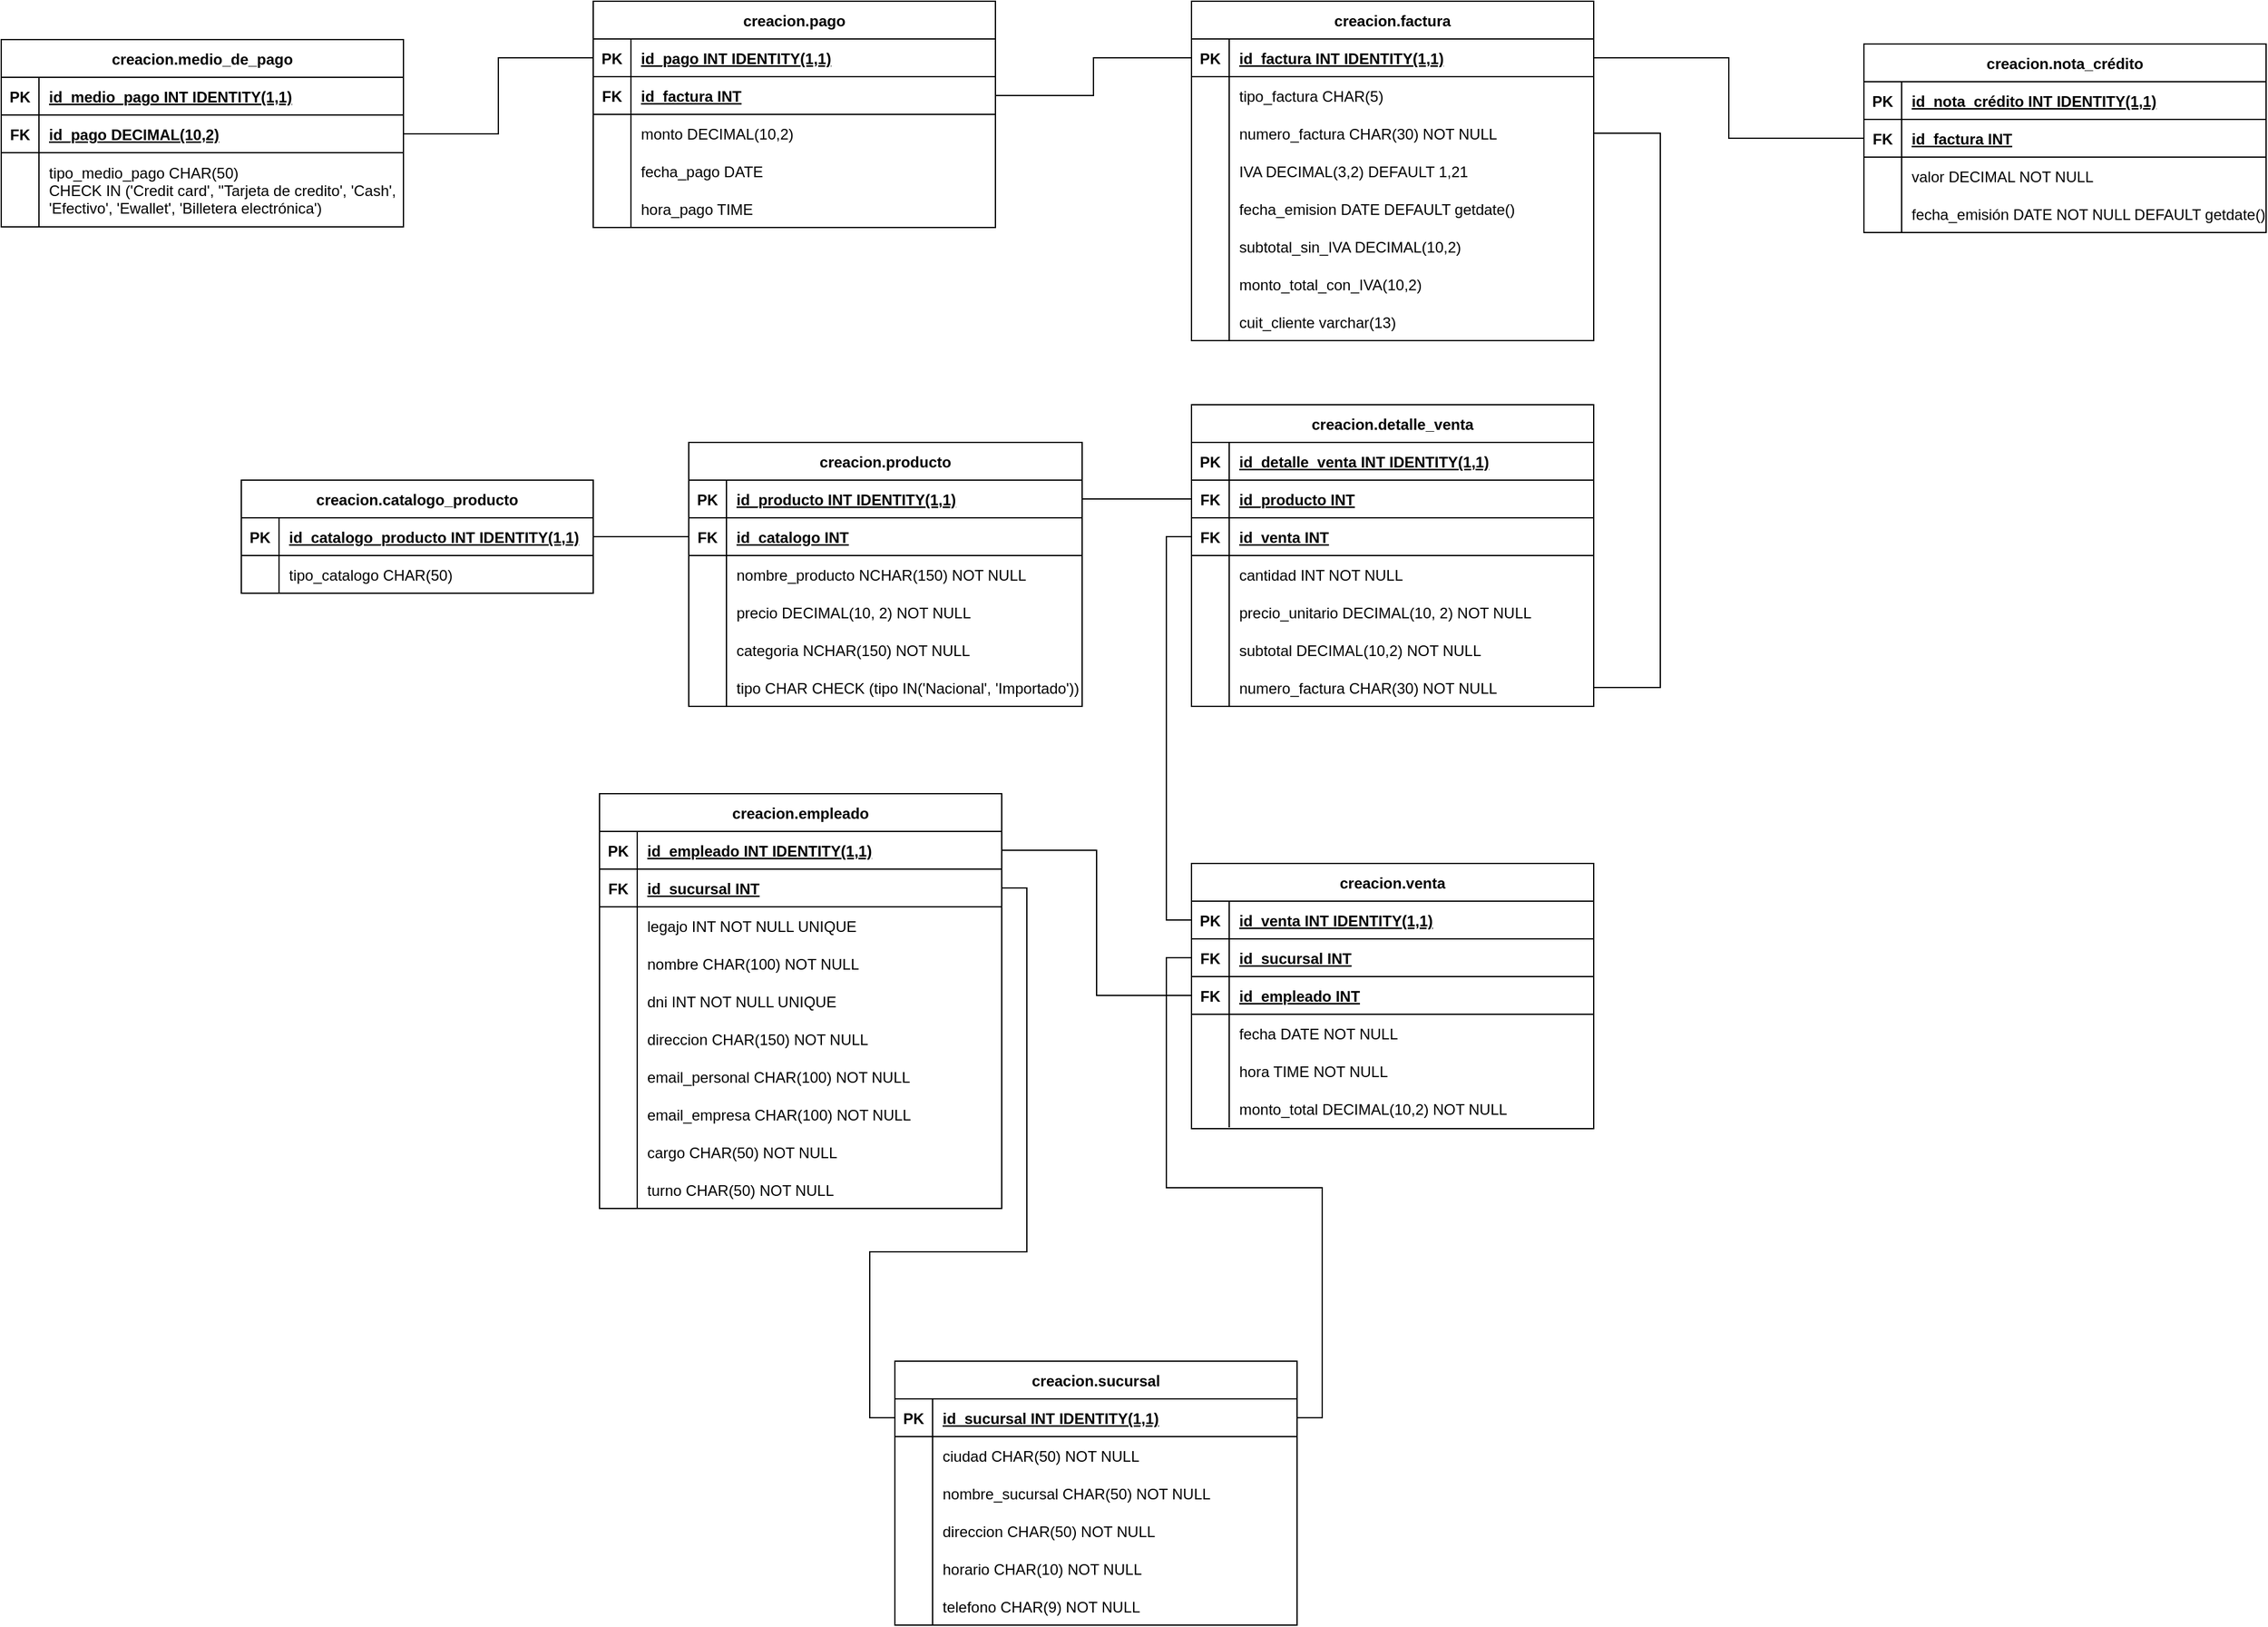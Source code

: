 <mxfile version="24.8.4">
  <diagram name="Página-1" id="zs5MaX5mt4jY688UqAeI">
    <mxGraphModel dx="874" dy="434" grid="1" gridSize="10" guides="1" tooltips="1" connect="1" arrows="1" fold="1" page="1" pageScale="1" pageWidth="827" pageHeight="1169" math="0" shadow="0">
      <root>
        <mxCell id="0" />
        <mxCell id="1" parent="0" />
        <mxCell id="sceIHXaFU9Cz2CtTKB3n-192" value="creacion.sucursal" style="shape=table;startSize=30;container=1;collapsible=1;childLayout=tableLayout;fixedRows=1;rowLines=0;fontStyle=1;align=center;resizeLast=1;" parent="1" vertex="1">
          <mxGeometry x="1281" y="1692" width="320" height="210" as="geometry" />
        </mxCell>
        <mxCell id="sceIHXaFU9Cz2CtTKB3n-193" value="" style="shape=tableRow;horizontal=0;startSize=0;swimlaneHead=0;swimlaneBody=0;fillColor=none;collapsible=0;dropTarget=0;points=[[0,0.5],[1,0.5]];portConstraint=eastwest;strokeColor=inherit;top=0;left=0;right=0;bottom=1;" parent="sceIHXaFU9Cz2CtTKB3n-192" vertex="1">
          <mxGeometry y="30" width="320" height="30" as="geometry" />
        </mxCell>
        <mxCell id="sceIHXaFU9Cz2CtTKB3n-194" value="PK" style="shape=partialRectangle;overflow=hidden;connectable=0;fillColor=none;strokeColor=inherit;top=0;left=0;bottom=0;right=0;fontStyle=1;" parent="sceIHXaFU9Cz2CtTKB3n-193" vertex="1">
          <mxGeometry width="30" height="30" as="geometry">
            <mxRectangle width="30" height="30" as="alternateBounds" />
          </mxGeometry>
        </mxCell>
        <mxCell id="sceIHXaFU9Cz2CtTKB3n-195" value="id_sucursal INT  IDENTITY(1,1)" style="shape=partialRectangle;overflow=hidden;connectable=0;fillColor=none;align=left;strokeColor=inherit;top=0;left=0;bottom=0;right=0;spacingLeft=6;fontStyle=5;" parent="sceIHXaFU9Cz2CtTKB3n-193" vertex="1">
          <mxGeometry x="30" width="290" height="30" as="geometry">
            <mxRectangle width="290" height="30" as="alternateBounds" />
          </mxGeometry>
        </mxCell>
        <mxCell id="sceIHXaFU9Cz2CtTKB3n-196" value="" style="shape=tableRow;horizontal=0;startSize=0;swimlaneHead=0;swimlaneBody=0;fillColor=none;collapsible=0;dropTarget=0;points=[[0,0.5],[1,0.5]];portConstraint=eastwest;strokeColor=inherit;top=0;left=0;right=0;bottom=0;" parent="sceIHXaFU9Cz2CtTKB3n-192" vertex="1">
          <mxGeometry y="60" width="320" height="30" as="geometry" />
        </mxCell>
        <mxCell id="sceIHXaFU9Cz2CtTKB3n-197" value="" style="shape=partialRectangle;overflow=hidden;connectable=0;fillColor=none;strokeColor=inherit;top=0;left=0;bottom=0;right=0;" parent="sceIHXaFU9Cz2CtTKB3n-196" vertex="1">
          <mxGeometry width="30" height="30" as="geometry">
            <mxRectangle width="30" height="30" as="alternateBounds" />
          </mxGeometry>
        </mxCell>
        <mxCell id="sceIHXaFU9Cz2CtTKB3n-198" value="ciudad CHAR(50) NOT NULL" style="shape=partialRectangle;overflow=hidden;connectable=0;fillColor=none;align=left;strokeColor=inherit;top=0;left=0;bottom=0;right=0;spacingLeft=6;" parent="sceIHXaFU9Cz2CtTKB3n-196" vertex="1">
          <mxGeometry x="30" width="290" height="30" as="geometry">
            <mxRectangle width="290" height="30" as="alternateBounds" />
          </mxGeometry>
        </mxCell>
        <mxCell id="DPs1E_93MunwD1tot-vF-1" style="shape=tableRow;horizontal=0;startSize=0;swimlaneHead=0;swimlaneBody=0;fillColor=none;collapsible=0;dropTarget=0;points=[[0,0.5],[1,0.5]];portConstraint=eastwest;strokeColor=inherit;top=0;left=0;right=0;bottom=0;" parent="sceIHXaFU9Cz2CtTKB3n-192" vertex="1">
          <mxGeometry y="90" width="320" height="30" as="geometry" />
        </mxCell>
        <mxCell id="DPs1E_93MunwD1tot-vF-2" style="shape=partialRectangle;overflow=hidden;connectable=0;fillColor=none;strokeColor=inherit;top=0;left=0;bottom=0;right=0;" parent="DPs1E_93MunwD1tot-vF-1" vertex="1">
          <mxGeometry width="30" height="30" as="geometry">
            <mxRectangle width="30" height="30" as="alternateBounds" />
          </mxGeometry>
        </mxCell>
        <mxCell id="DPs1E_93MunwD1tot-vF-3" value="nombre_sucursal CHAR(50) NOT NULL" style="shape=partialRectangle;overflow=hidden;connectable=0;fillColor=none;align=left;strokeColor=inherit;top=0;left=0;bottom=0;right=0;spacingLeft=6;" parent="DPs1E_93MunwD1tot-vF-1" vertex="1">
          <mxGeometry x="30" width="290" height="30" as="geometry">
            <mxRectangle width="290" height="30" as="alternateBounds" />
          </mxGeometry>
        </mxCell>
        <mxCell id="sceIHXaFU9Cz2CtTKB3n-199" value="" style="shape=tableRow;horizontal=0;startSize=0;swimlaneHead=0;swimlaneBody=0;fillColor=none;collapsible=0;dropTarget=0;points=[[0,0.5],[1,0.5]];portConstraint=eastwest;strokeColor=inherit;top=0;left=0;right=0;bottom=0;" parent="sceIHXaFU9Cz2CtTKB3n-192" vertex="1">
          <mxGeometry y="120" width="320" height="30" as="geometry" />
        </mxCell>
        <mxCell id="sceIHXaFU9Cz2CtTKB3n-200" value="" style="shape=partialRectangle;overflow=hidden;connectable=0;fillColor=none;strokeColor=inherit;top=0;left=0;bottom=0;right=0;" parent="sceIHXaFU9Cz2CtTKB3n-199" vertex="1">
          <mxGeometry width="30" height="30" as="geometry">
            <mxRectangle width="30" height="30" as="alternateBounds" />
          </mxGeometry>
        </mxCell>
        <mxCell id="sceIHXaFU9Cz2CtTKB3n-201" value="direccion CHAR(50) NOT NULL" style="shape=partialRectangle;overflow=hidden;connectable=0;fillColor=none;align=left;strokeColor=inherit;top=0;left=0;bottom=0;right=0;spacingLeft=6;" parent="sceIHXaFU9Cz2CtTKB3n-199" vertex="1">
          <mxGeometry x="30" width="290" height="30" as="geometry">
            <mxRectangle width="290" height="30" as="alternateBounds" />
          </mxGeometry>
        </mxCell>
        <mxCell id="sceIHXaFU9Cz2CtTKB3n-202" value="" style="shape=tableRow;horizontal=0;startSize=0;swimlaneHead=0;swimlaneBody=0;fillColor=none;collapsible=0;dropTarget=0;points=[[0,0.5],[1,0.5]];portConstraint=eastwest;strokeColor=inherit;top=0;left=0;right=0;bottom=0;" parent="sceIHXaFU9Cz2CtTKB3n-192" vertex="1">
          <mxGeometry y="150" width="320" height="30" as="geometry" />
        </mxCell>
        <mxCell id="sceIHXaFU9Cz2CtTKB3n-203" value="" style="shape=partialRectangle;overflow=hidden;connectable=0;fillColor=none;strokeColor=inherit;top=0;left=0;bottom=0;right=0;" parent="sceIHXaFU9Cz2CtTKB3n-202" vertex="1">
          <mxGeometry width="30" height="30" as="geometry">
            <mxRectangle width="30" height="30" as="alternateBounds" />
          </mxGeometry>
        </mxCell>
        <mxCell id="sceIHXaFU9Cz2CtTKB3n-204" value="horario CHAR(10) NOT NULL" style="shape=partialRectangle;overflow=hidden;connectable=0;fillColor=none;align=left;strokeColor=inherit;top=0;left=0;bottom=0;right=0;spacingLeft=6;" parent="sceIHXaFU9Cz2CtTKB3n-202" vertex="1">
          <mxGeometry x="30" width="290" height="30" as="geometry">
            <mxRectangle width="290" height="30" as="alternateBounds" />
          </mxGeometry>
        </mxCell>
        <mxCell id="sceIHXaFU9Cz2CtTKB3n-205" value="" style="shape=tableRow;horizontal=0;startSize=0;swimlaneHead=0;swimlaneBody=0;fillColor=none;collapsible=0;dropTarget=0;points=[[0,0.5],[1,0.5]];portConstraint=eastwest;strokeColor=inherit;top=0;left=0;right=0;bottom=0;" parent="sceIHXaFU9Cz2CtTKB3n-192" vertex="1">
          <mxGeometry y="180" width="320" height="30" as="geometry" />
        </mxCell>
        <mxCell id="sceIHXaFU9Cz2CtTKB3n-206" value="" style="shape=partialRectangle;overflow=hidden;connectable=0;fillColor=none;strokeColor=inherit;top=0;left=0;bottom=0;right=0;" parent="sceIHXaFU9Cz2CtTKB3n-205" vertex="1">
          <mxGeometry width="30" height="30" as="geometry">
            <mxRectangle width="30" height="30" as="alternateBounds" />
          </mxGeometry>
        </mxCell>
        <mxCell id="sceIHXaFU9Cz2CtTKB3n-207" value="telefono CHAR(9) NOT NULL" style="shape=partialRectangle;overflow=hidden;connectable=0;fillColor=none;align=left;strokeColor=inherit;top=0;left=0;bottom=0;right=0;spacingLeft=6;" parent="sceIHXaFU9Cz2CtTKB3n-205" vertex="1">
          <mxGeometry x="30" width="290" height="30" as="geometry">
            <mxRectangle width="290" height="30" as="alternateBounds" />
          </mxGeometry>
        </mxCell>
        <mxCell id="sceIHXaFU9Cz2CtTKB3n-208" value="creacion.empleado" style="shape=table;startSize=30;container=1;collapsible=1;childLayout=tableLayout;fixedRows=1;rowLines=0;fontStyle=1;align=center;resizeLast=1;" parent="1" vertex="1">
          <mxGeometry x="1046" y="1240.5" width="320" height="330" as="geometry" />
        </mxCell>
        <mxCell id="sceIHXaFU9Cz2CtTKB3n-209" value="" style="shape=tableRow;horizontal=0;startSize=0;swimlaneHead=0;swimlaneBody=0;fillColor=none;collapsible=0;dropTarget=0;points=[[0,0.5],[1,0.5]];portConstraint=eastwest;strokeColor=inherit;top=0;left=0;right=0;bottom=1;" parent="sceIHXaFU9Cz2CtTKB3n-208" vertex="1">
          <mxGeometry y="30" width="320" height="30" as="geometry" />
        </mxCell>
        <mxCell id="sceIHXaFU9Cz2CtTKB3n-210" value="PK" style="shape=partialRectangle;overflow=hidden;connectable=0;fillColor=none;strokeColor=inherit;top=0;left=0;bottom=0;right=0;fontStyle=1;" parent="sceIHXaFU9Cz2CtTKB3n-209" vertex="1">
          <mxGeometry width="30" height="30" as="geometry">
            <mxRectangle width="30" height="30" as="alternateBounds" />
          </mxGeometry>
        </mxCell>
        <mxCell id="sceIHXaFU9Cz2CtTKB3n-211" value="id_empleado INT  IDENTITY(1,1)" style="shape=partialRectangle;overflow=hidden;connectable=0;fillColor=none;align=left;strokeColor=inherit;top=0;left=0;bottom=0;right=0;spacingLeft=6;fontStyle=5;" parent="sceIHXaFU9Cz2CtTKB3n-209" vertex="1">
          <mxGeometry x="30" width="290" height="30" as="geometry">
            <mxRectangle width="290" height="30" as="alternateBounds" />
          </mxGeometry>
        </mxCell>
        <mxCell id="sceIHXaFU9Cz2CtTKB3n-212" value="" style="shape=tableRow;horizontal=0;startSize=0;swimlaneHead=0;swimlaneBody=0;fillColor=none;collapsible=0;dropTarget=0;points=[[0,0.5],[1,0.5]];portConstraint=eastwest;strokeColor=inherit;top=0;left=0;right=0;bottom=1;" parent="sceIHXaFU9Cz2CtTKB3n-208" vertex="1">
          <mxGeometry y="60" width="320" height="30" as="geometry" />
        </mxCell>
        <mxCell id="sceIHXaFU9Cz2CtTKB3n-213" value="FK" style="shape=partialRectangle;overflow=hidden;connectable=0;fillColor=none;strokeColor=inherit;top=0;left=0;bottom=0;right=0;fontStyle=1;" parent="sceIHXaFU9Cz2CtTKB3n-212" vertex="1">
          <mxGeometry width="30" height="30" as="geometry">
            <mxRectangle width="30" height="30" as="alternateBounds" />
          </mxGeometry>
        </mxCell>
        <mxCell id="sceIHXaFU9Cz2CtTKB3n-214" value="id_sucursal INT" style="shape=partialRectangle;overflow=hidden;connectable=0;fillColor=none;align=left;strokeColor=inherit;top=0;left=0;bottom=0;right=0;spacingLeft=6;fontStyle=5;" parent="sceIHXaFU9Cz2CtTKB3n-212" vertex="1">
          <mxGeometry x="30" width="290" height="30" as="geometry">
            <mxRectangle width="290" height="30" as="alternateBounds" />
          </mxGeometry>
        </mxCell>
        <mxCell id="sceIHXaFU9Cz2CtTKB3n-215" value="" style="shape=tableRow;horizontal=0;startSize=0;swimlaneHead=0;swimlaneBody=0;fillColor=none;collapsible=0;dropTarget=0;points=[[0,0.5],[1,0.5]];portConstraint=eastwest;strokeColor=inherit;top=0;left=0;right=0;bottom=0;" parent="sceIHXaFU9Cz2CtTKB3n-208" vertex="1">
          <mxGeometry y="90" width="320" height="30" as="geometry" />
        </mxCell>
        <mxCell id="sceIHXaFU9Cz2CtTKB3n-216" value="" style="shape=partialRectangle;overflow=hidden;connectable=0;fillColor=none;strokeColor=inherit;top=0;left=0;bottom=0;right=0;" parent="sceIHXaFU9Cz2CtTKB3n-215" vertex="1">
          <mxGeometry width="30" height="30" as="geometry">
            <mxRectangle width="30" height="30" as="alternateBounds" />
          </mxGeometry>
        </mxCell>
        <mxCell id="sceIHXaFU9Cz2CtTKB3n-217" value="legajo INT NOT NULL UNIQUE" style="shape=partialRectangle;overflow=hidden;connectable=0;fillColor=none;align=left;strokeColor=inherit;top=0;left=0;bottom=0;right=0;spacingLeft=6;" parent="sceIHXaFU9Cz2CtTKB3n-215" vertex="1">
          <mxGeometry x="30" width="290" height="30" as="geometry">
            <mxRectangle width="290" height="30" as="alternateBounds" />
          </mxGeometry>
        </mxCell>
        <mxCell id="sceIHXaFU9Cz2CtTKB3n-218" value="" style="shape=tableRow;horizontal=0;startSize=0;swimlaneHead=0;swimlaneBody=0;fillColor=none;collapsible=0;dropTarget=0;points=[[0,0.5],[1,0.5]];portConstraint=eastwest;strokeColor=inherit;top=0;left=0;right=0;bottom=0;" parent="sceIHXaFU9Cz2CtTKB3n-208" vertex="1">
          <mxGeometry y="120" width="320" height="30" as="geometry" />
        </mxCell>
        <mxCell id="sceIHXaFU9Cz2CtTKB3n-219" value="" style="shape=partialRectangle;overflow=hidden;connectable=0;fillColor=none;strokeColor=inherit;top=0;left=0;bottom=0;right=0;" parent="sceIHXaFU9Cz2CtTKB3n-218" vertex="1">
          <mxGeometry width="30" height="30" as="geometry">
            <mxRectangle width="30" height="30" as="alternateBounds" />
          </mxGeometry>
        </mxCell>
        <mxCell id="sceIHXaFU9Cz2CtTKB3n-220" value="nombre CHAR(100) NOT NULL" style="shape=partialRectangle;overflow=hidden;connectable=0;fillColor=none;align=left;strokeColor=inherit;top=0;left=0;bottom=0;right=0;spacingLeft=6;" parent="sceIHXaFU9Cz2CtTKB3n-218" vertex="1">
          <mxGeometry x="30" width="290" height="30" as="geometry">
            <mxRectangle width="290" height="30" as="alternateBounds" />
          </mxGeometry>
        </mxCell>
        <mxCell id="sceIHXaFU9Cz2CtTKB3n-221" value="" style="shape=tableRow;horizontal=0;startSize=0;swimlaneHead=0;swimlaneBody=0;fillColor=none;collapsible=0;dropTarget=0;points=[[0,0.5],[1,0.5]];portConstraint=eastwest;strokeColor=inherit;top=0;left=0;right=0;bottom=0;" parent="sceIHXaFU9Cz2CtTKB3n-208" vertex="1">
          <mxGeometry y="150" width="320" height="30" as="geometry" />
        </mxCell>
        <mxCell id="sceIHXaFU9Cz2CtTKB3n-222" value="" style="shape=partialRectangle;overflow=hidden;connectable=0;fillColor=none;strokeColor=inherit;top=0;left=0;bottom=0;right=0;" parent="sceIHXaFU9Cz2CtTKB3n-221" vertex="1">
          <mxGeometry width="30" height="30" as="geometry">
            <mxRectangle width="30" height="30" as="alternateBounds" />
          </mxGeometry>
        </mxCell>
        <mxCell id="sceIHXaFU9Cz2CtTKB3n-223" value="dni INT NOT NULL UNIQUE" style="shape=partialRectangle;overflow=hidden;connectable=0;fillColor=none;align=left;strokeColor=inherit;top=0;left=0;bottom=0;right=0;spacingLeft=6;" parent="sceIHXaFU9Cz2CtTKB3n-221" vertex="1">
          <mxGeometry x="30" width="290" height="30" as="geometry">
            <mxRectangle width="290" height="30" as="alternateBounds" />
          </mxGeometry>
        </mxCell>
        <mxCell id="sceIHXaFU9Cz2CtTKB3n-224" value="" style="shape=tableRow;horizontal=0;startSize=0;swimlaneHead=0;swimlaneBody=0;fillColor=none;collapsible=0;dropTarget=0;points=[[0,0.5],[1,0.5]];portConstraint=eastwest;strokeColor=inherit;top=0;left=0;right=0;bottom=0;" parent="sceIHXaFU9Cz2CtTKB3n-208" vertex="1">
          <mxGeometry y="180" width="320" height="30" as="geometry" />
        </mxCell>
        <mxCell id="sceIHXaFU9Cz2CtTKB3n-225" value="" style="shape=partialRectangle;overflow=hidden;connectable=0;fillColor=none;strokeColor=inherit;top=0;left=0;bottom=0;right=0;" parent="sceIHXaFU9Cz2CtTKB3n-224" vertex="1">
          <mxGeometry width="30" height="30" as="geometry">
            <mxRectangle width="30" height="30" as="alternateBounds" />
          </mxGeometry>
        </mxCell>
        <mxCell id="sceIHXaFU9Cz2CtTKB3n-226" value="direccion CHAR(150) NOT NULL" style="shape=partialRectangle;overflow=hidden;connectable=0;fillColor=none;align=left;strokeColor=inherit;top=0;left=0;bottom=0;right=0;spacingLeft=6;" parent="sceIHXaFU9Cz2CtTKB3n-224" vertex="1">
          <mxGeometry x="30" width="290" height="30" as="geometry">
            <mxRectangle width="290" height="30" as="alternateBounds" />
          </mxGeometry>
        </mxCell>
        <mxCell id="sceIHXaFU9Cz2CtTKB3n-227" value="" style="shape=tableRow;horizontal=0;startSize=0;swimlaneHead=0;swimlaneBody=0;fillColor=none;collapsible=0;dropTarget=0;points=[[0,0.5],[1,0.5]];portConstraint=eastwest;strokeColor=inherit;top=0;left=0;right=0;bottom=0;" parent="sceIHXaFU9Cz2CtTKB3n-208" vertex="1">
          <mxGeometry y="210" width="320" height="30" as="geometry" />
        </mxCell>
        <mxCell id="sceIHXaFU9Cz2CtTKB3n-228" value="" style="shape=partialRectangle;overflow=hidden;connectable=0;fillColor=none;strokeColor=inherit;top=0;left=0;bottom=0;right=0;" parent="sceIHXaFU9Cz2CtTKB3n-227" vertex="1">
          <mxGeometry width="30" height="30" as="geometry">
            <mxRectangle width="30" height="30" as="alternateBounds" />
          </mxGeometry>
        </mxCell>
        <mxCell id="sceIHXaFU9Cz2CtTKB3n-229" value="email_personal CHAR(100) NOT NULL" style="shape=partialRectangle;overflow=hidden;connectable=0;fillColor=none;align=left;strokeColor=inherit;top=0;left=0;bottom=0;right=0;spacingLeft=6;" parent="sceIHXaFU9Cz2CtTKB3n-227" vertex="1">
          <mxGeometry x="30" width="290" height="30" as="geometry">
            <mxRectangle width="290" height="30" as="alternateBounds" />
          </mxGeometry>
        </mxCell>
        <mxCell id="sceIHXaFU9Cz2CtTKB3n-230" value="" style="shape=tableRow;horizontal=0;startSize=0;swimlaneHead=0;swimlaneBody=0;fillColor=none;collapsible=0;dropTarget=0;points=[[0,0.5],[1,0.5]];portConstraint=eastwest;strokeColor=inherit;top=0;left=0;right=0;bottom=0;" parent="sceIHXaFU9Cz2CtTKB3n-208" vertex="1">
          <mxGeometry y="240" width="320" height="30" as="geometry" />
        </mxCell>
        <mxCell id="sceIHXaFU9Cz2CtTKB3n-231" value="" style="shape=partialRectangle;overflow=hidden;connectable=0;fillColor=none;strokeColor=inherit;top=0;left=0;bottom=0;right=0;" parent="sceIHXaFU9Cz2CtTKB3n-230" vertex="1">
          <mxGeometry width="30" height="30" as="geometry">
            <mxRectangle width="30" height="30" as="alternateBounds" />
          </mxGeometry>
        </mxCell>
        <mxCell id="sceIHXaFU9Cz2CtTKB3n-232" value="email_empresa CHAR(100) NOT NULL" style="shape=partialRectangle;overflow=hidden;connectable=0;fillColor=none;align=left;strokeColor=inherit;top=0;left=0;bottom=0;right=0;spacingLeft=6;" parent="sceIHXaFU9Cz2CtTKB3n-230" vertex="1">
          <mxGeometry x="30" width="290" height="30" as="geometry">
            <mxRectangle width="290" height="30" as="alternateBounds" />
          </mxGeometry>
        </mxCell>
        <mxCell id="sceIHXaFU9Cz2CtTKB3n-233" value="" style="shape=tableRow;horizontal=0;startSize=0;swimlaneHead=0;swimlaneBody=0;fillColor=none;collapsible=0;dropTarget=0;points=[[0,0.5],[1,0.5]];portConstraint=eastwest;strokeColor=inherit;top=0;left=0;right=0;bottom=0;" parent="sceIHXaFU9Cz2CtTKB3n-208" vertex="1">
          <mxGeometry y="270" width="320" height="30" as="geometry" />
        </mxCell>
        <mxCell id="sceIHXaFU9Cz2CtTKB3n-234" value="" style="shape=partialRectangle;overflow=hidden;connectable=0;fillColor=none;strokeColor=inherit;top=0;left=0;bottom=0;right=0;" parent="sceIHXaFU9Cz2CtTKB3n-233" vertex="1">
          <mxGeometry width="30" height="30" as="geometry">
            <mxRectangle width="30" height="30" as="alternateBounds" />
          </mxGeometry>
        </mxCell>
        <mxCell id="sceIHXaFU9Cz2CtTKB3n-235" value="cargo CHAR(50) NOT NULL" style="shape=partialRectangle;overflow=hidden;connectable=0;fillColor=none;align=left;strokeColor=inherit;top=0;left=0;bottom=0;right=0;spacingLeft=6;" parent="sceIHXaFU9Cz2CtTKB3n-233" vertex="1">
          <mxGeometry x="30" width="290" height="30" as="geometry">
            <mxRectangle width="290" height="30" as="alternateBounds" />
          </mxGeometry>
        </mxCell>
        <mxCell id="sceIHXaFU9Cz2CtTKB3n-236" value="" style="shape=tableRow;horizontal=0;startSize=0;swimlaneHead=0;swimlaneBody=0;fillColor=none;collapsible=0;dropTarget=0;points=[[0,0.5],[1,0.5]];portConstraint=eastwest;strokeColor=inherit;top=0;left=0;right=0;bottom=0;" parent="sceIHXaFU9Cz2CtTKB3n-208" vertex="1">
          <mxGeometry y="300" width="320" height="30" as="geometry" />
        </mxCell>
        <mxCell id="sceIHXaFU9Cz2CtTKB3n-237" value="" style="shape=partialRectangle;overflow=hidden;connectable=0;fillColor=none;strokeColor=inherit;top=0;left=0;bottom=0;right=0;" parent="sceIHXaFU9Cz2CtTKB3n-236" vertex="1">
          <mxGeometry width="30" height="30" as="geometry">
            <mxRectangle width="30" height="30" as="alternateBounds" />
          </mxGeometry>
        </mxCell>
        <mxCell id="sceIHXaFU9Cz2CtTKB3n-238" value="turno CHAR(50) NOT NULL" style="shape=partialRectangle;overflow=hidden;connectable=0;fillColor=none;align=left;strokeColor=inherit;top=0;left=0;bottom=0;right=0;spacingLeft=6;" parent="sceIHXaFU9Cz2CtTKB3n-236" vertex="1">
          <mxGeometry x="30" width="290" height="30" as="geometry">
            <mxRectangle width="290" height="30" as="alternateBounds" />
          </mxGeometry>
        </mxCell>
        <mxCell id="sceIHXaFU9Cz2CtTKB3n-239" value="creacion.catalogo_producto" style="shape=table;startSize=30;container=1;collapsible=1;childLayout=tableLayout;fixedRows=1;rowLines=0;fontStyle=1;align=center;resizeLast=1;" parent="1" vertex="1">
          <mxGeometry x="761" y="991" width="280" height="90" as="geometry" />
        </mxCell>
        <mxCell id="sceIHXaFU9Cz2CtTKB3n-240" value="" style="shape=tableRow;horizontal=0;startSize=0;swimlaneHead=0;swimlaneBody=0;fillColor=none;collapsible=0;dropTarget=0;points=[[0,0.5],[1,0.5]];portConstraint=eastwest;strokeColor=inherit;top=0;left=0;right=0;bottom=1;" parent="sceIHXaFU9Cz2CtTKB3n-239" vertex="1">
          <mxGeometry y="30" width="280" height="30" as="geometry" />
        </mxCell>
        <mxCell id="sceIHXaFU9Cz2CtTKB3n-241" value="PK" style="shape=partialRectangle;overflow=hidden;connectable=0;fillColor=none;strokeColor=inherit;top=0;left=0;bottom=0;right=0;fontStyle=1;" parent="sceIHXaFU9Cz2CtTKB3n-240" vertex="1">
          <mxGeometry width="30" height="30" as="geometry">
            <mxRectangle width="30" height="30" as="alternateBounds" />
          </mxGeometry>
        </mxCell>
        <mxCell id="sceIHXaFU9Cz2CtTKB3n-242" value="id_catalogo_producto INT  IDENTITY(1,1)" style="shape=partialRectangle;overflow=hidden;connectable=0;fillColor=none;align=left;strokeColor=inherit;top=0;left=0;bottom=0;right=0;spacingLeft=6;fontStyle=5;" parent="sceIHXaFU9Cz2CtTKB3n-240" vertex="1">
          <mxGeometry x="30" width="250" height="30" as="geometry">
            <mxRectangle width="250" height="30" as="alternateBounds" />
          </mxGeometry>
        </mxCell>
        <mxCell id="sceIHXaFU9Cz2CtTKB3n-243" value="" style="shape=tableRow;horizontal=0;startSize=0;swimlaneHead=0;swimlaneBody=0;fillColor=none;collapsible=0;dropTarget=0;points=[[0,0.5],[1,0.5]];portConstraint=eastwest;strokeColor=inherit;top=0;left=0;right=0;bottom=0;" parent="sceIHXaFU9Cz2CtTKB3n-239" vertex="1">
          <mxGeometry y="60" width="280" height="30" as="geometry" />
        </mxCell>
        <mxCell id="sceIHXaFU9Cz2CtTKB3n-244" value="" style="shape=partialRectangle;overflow=hidden;connectable=0;fillColor=none;strokeColor=inherit;top=0;left=0;bottom=0;right=0;" parent="sceIHXaFU9Cz2CtTKB3n-243" vertex="1">
          <mxGeometry width="30" height="30" as="geometry">
            <mxRectangle width="30" height="30" as="alternateBounds" />
          </mxGeometry>
        </mxCell>
        <mxCell id="sceIHXaFU9Cz2CtTKB3n-245" value="tipo_catalogo CHAR(50)" style="shape=partialRectangle;overflow=hidden;connectable=0;fillColor=none;align=left;strokeColor=inherit;top=0;left=0;bottom=0;right=0;spacingLeft=6;" parent="sceIHXaFU9Cz2CtTKB3n-243" vertex="1">
          <mxGeometry x="30" width="250" height="30" as="geometry">
            <mxRectangle width="250" height="30" as="alternateBounds" />
          </mxGeometry>
        </mxCell>
        <mxCell id="sceIHXaFU9Cz2CtTKB3n-246" value="creacion.producto" style="shape=table;startSize=30;container=1;collapsible=1;childLayout=tableLayout;fixedRows=1;rowLines=0;fontStyle=1;align=center;resizeLast=1;" parent="1" vertex="1">
          <mxGeometry x="1117" y="961" width="313" height="210" as="geometry" />
        </mxCell>
        <mxCell id="sceIHXaFU9Cz2CtTKB3n-247" value="" style="shape=tableRow;horizontal=0;startSize=0;swimlaneHead=0;swimlaneBody=0;fillColor=none;collapsible=0;dropTarget=0;points=[[0,0.5],[1,0.5]];portConstraint=eastwest;strokeColor=inherit;top=0;left=0;right=0;bottom=1;" parent="sceIHXaFU9Cz2CtTKB3n-246" vertex="1">
          <mxGeometry y="30" width="313" height="30" as="geometry" />
        </mxCell>
        <mxCell id="sceIHXaFU9Cz2CtTKB3n-248" value="PK" style="shape=partialRectangle;overflow=hidden;connectable=0;fillColor=none;strokeColor=inherit;top=0;left=0;bottom=0;right=0;fontStyle=1;" parent="sceIHXaFU9Cz2CtTKB3n-247" vertex="1">
          <mxGeometry width="30" height="30" as="geometry">
            <mxRectangle width="30" height="30" as="alternateBounds" />
          </mxGeometry>
        </mxCell>
        <mxCell id="sceIHXaFU9Cz2CtTKB3n-249" value="id_producto INT  IDENTITY(1,1)" style="shape=partialRectangle;overflow=hidden;connectable=0;fillColor=none;align=left;strokeColor=inherit;top=0;left=0;bottom=0;right=0;spacingLeft=6;fontStyle=5;" parent="sceIHXaFU9Cz2CtTKB3n-247" vertex="1">
          <mxGeometry x="30" width="283" height="30" as="geometry">
            <mxRectangle width="283" height="30" as="alternateBounds" />
          </mxGeometry>
        </mxCell>
        <mxCell id="sceIHXaFU9Cz2CtTKB3n-250" style="shape=tableRow;horizontal=0;startSize=0;swimlaneHead=0;swimlaneBody=0;fillColor=none;collapsible=0;dropTarget=0;points=[[0,0.5],[1,0.5]];portConstraint=eastwest;strokeColor=inherit;top=0;left=0;right=0;bottom=1;" parent="sceIHXaFU9Cz2CtTKB3n-246" vertex="1">
          <mxGeometry y="60" width="313" height="30" as="geometry" />
        </mxCell>
        <mxCell id="sceIHXaFU9Cz2CtTKB3n-251" value="FK" style="shape=partialRectangle;overflow=hidden;connectable=0;fillColor=none;strokeColor=inherit;top=0;left=0;bottom=0;right=0;fontStyle=1;" parent="sceIHXaFU9Cz2CtTKB3n-250" vertex="1">
          <mxGeometry width="30" height="30" as="geometry">
            <mxRectangle width="30" height="30" as="alternateBounds" />
          </mxGeometry>
        </mxCell>
        <mxCell id="sceIHXaFU9Cz2CtTKB3n-252" value="id_catalogo INT" style="shape=partialRectangle;overflow=hidden;connectable=0;fillColor=none;align=left;strokeColor=inherit;top=0;left=0;bottom=0;right=0;spacingLeft=6;fontStyle=5;" parent="sceIHXaFU9Cz2CtTKB3n-250" vertex="1">
          <mxGeometry x="30" width="283" height="30" as="geometry">
            <mxRectangle width="283" height="30" as="alternateBounds" />
          </mxGeometry>
        </mxCell>
        <mxCell id="sceIHXaFU9Cz2CtTKB3n-253" value="" style="shape=tableRow;horizontal=0;startSize=0;swimlaneHead=0;swimlaneBody=0;fillColor=none;collapsible=0;dropTarget=0;points=[[0,0.5],[1,0.5]];portConstraint=eastwest;strokeColor=inherit;top=0;left=0;right=0;bottom=0;" parent="sceIHXaFU9Cz2CtTKB3n-246" vertex="1">
          <mxGeometry y="90" width="313" height="30" as="geometry" />
        </mxCell>
        <mxCell id="sceIHXaFU9Cz2CtTKB3n-254" value="" style="shape=partialRectangle;overflow=hidden;connectable=0;fillColor=none;strokeColor=inherit;top=0;left=0;bottom=0;right=0;" parent="sceIHXaFU9Cz2CtTKB3n-253" vertex="1">
          <mxGeometry width="30" height="30" as="geometry">
            <mxRectangle width="30" height="30" as="alternateBounds" />
          </mxGeometry>
        </mxCell>
        <mxCell id="sceIHXaFU9Cz2CtTKB3n-255" value="nombre_producto NCHAR(150) NOT NULL" style="shape=partialRectangle;overflow=hidden;connectable=0;fillColor=none;align=left;strokeColor=inherit;top=0;left=0;bottom=0;right=0;spacingLeft=6;" parent="sceIHXaFU9Cz2CtTKB3n-253" vertex="1">
          <mxGeometry x="30" width="283" height="30" as="geometry">
            <mxRectangle width="283" height="30" as="alternateBounds" />
          </mxGeometry>
        </mxCell>
        <mxCell id="sceIHXaFU9Cz2CtTKB3n-256" value="" style="shape=tableRow;horizontal=0;startSize=0;swimlaneHead=0;swimlaneBody=0;fillColor=none;collapsible=0;dropTarget=0;points=[[0,0.5],[1,0.5]];portConstraint=eastwest;strokeColor=inherit;top=0;left=0;right=0;bottom=0;" parent="sceIHXaFU9Cz2CtTKB3n-246" vertex="1">
          <mxGeometry y="120" width="313" height="30" as="geometry" />
        </mxCell>
        <mxCell id="sceIHXaFU9Cz2CtTKB3n-257" value="" style="shape=partialRectangle;overflow=hidden;connectable=0;fillColor=none;strokeColor=inherit;top=0;left=0;bottom=0;right=0;" parent="sceIHXaFU9Cz2CtTKB3n-256" vertex="1">
          <mxGeometry width="30" height="30" as="geometry">
            <mxRectangle width="30" height="30" as="alternateBounds" />
          </mxGeometry>
        </mxCell>
        <mxCell id="sceIHXaFU9Cz2CtTKB3n-258" value="precio DECIMAL(10, 2) NOT NULL" style="shape=partialRectangle;overflow=hidden;connectable=0;fillColor=none;align=left;strokeColor=inherit;top=0;left=0;bottom=0;right=0;spacingLeft=6;" parent="sceIHXaFU9Cz2CtTKB3n-256" vertex="1">
          <mxGeometry x="30" width="283" height="30" as="geometry">
            <mxRectangle width="283" height="30" as="alternateBounds" />
          </mxGeometry>
        </mxCell>
        <mxCell id="sceIHXaFU9Cz2CtTKB3n-259" value="" style="shape=tableRow;horizontal=0;startSize=0;swimlaneHead=0;swimlaneBody=0;fillColor=none;collapsible=0;dropTarget=0;points=[[0,0.5],[1,0.5]];portConstraint=eastwest;strokeColor=inherit;top=0;left=0;right=0;bottom=0;" parent="sceIHXaFU9Cz2CtTKB3n-246" vertex="1">
          <mxGeometry y="150" width="313" height="30" as="geometry" />
        </mxCell>
        <mxCell id="sceIHXaFU9Cz2CtTKB3n-260" value="" style="shape=partialRectangle;overflow=hidden;connectable=0;fillColor=none;strokeColor=inherit;top=0;left=0;bottom=0;right=0;" parent="sceIHXaFU9Cz2CtTKB3n-259" vertex="1">
          <mxGeometry width="30" height="30" as="geometry">
            <mxRectangle width="30" height="30" as="alternateBounds" />
          </mxGeometry>
        </mxCell>
        <mxCell id="sceIHXaFU9Cz2CtTKB3n-261" value="categoria NCHAR(150) NOT NULL" style="shape=partialRectangle;overflow=hidden;connectable=0;fillColor=none;align=left;strokeColor=inherit;top=0;left=0;bottom=0;right=0;spacingLeft=6;" parent="sceIHXaFU9Cz2CtTKB3n-259" vertex="1">
          <mxGeometry x="30" width="283" height="30" as="geometry">
            <mxRectangle width="283" height="30" as="alternateBounds" />
          </mxGeometry>
        </mxCell>
        <mxCell id="DPs1E_93MunwD1tot-vF-4" style="shape=tableRow;horizontal=0;startSize=0;swimlaneHead=0;swimlaneBody=0;fillColor=none;collapsible=0;dropTarget=0;points=[[0,0.5],[1,0.5]];portConstraint=eastwest;strokeColor=inherit;top=0;left=0;right=0;bottom=0;" parent="sceIHXaFU9Cz2CtTKB3n-246" vertex="1">
          <mxGeometry y="180" width="313" height="30" as="geometry" />
        </mxCell>
        <mxCell id="DPs1E_93MunwD1tot-vF-5" style="shape=partialRectangle;overflow=hidden;connectable=0;fillColor=none;strokeColor=inherit;top=0;left=0;bottom=0;right=0;" parent="DPs1E_93MunwD1tot-vF-4" vertex="1">
          <mxGeometry width="30" height="30" as="geometry">
            <mxRectangle width="30" height="30" as="alternateBounds" />
          </mxGeometry>
        </mxCell>
        <mxCell id="DPs1E_93MunwD1tot-vF-6" value="tipo CHAR CHECK (tipo IN(&#39;Nacional&#39;, &#39;Importado&#39;))" style="shape=partialRectangle;overflow=hidden;connectable=0;fillColor=none;align=left;strokeColor=inherit;top=0;left=0;bottom=0;right=0;spacingLeft=6;" parent="DPs1E_93MunwD1tot-vF-4" vertex="1">
          <mxGeometry x="30" width="283" height="30" as="geometry">
            <mxRectangle width="283" height="30" as="alternateBounds" />
          </mxGeometry>
        </mxCell>
        <mxCell id="sceIHXaFU9Cz2CtTKB3n-262" value="creacion.venta" style="shape=table;startSize=30;container=1;collapsible=1;childLayout=tableLayout;fixedRows=1;rowLines=0;fontStyle=1;align=center;resizeLast=1;" parent="1" vertex="1">
          <mxGeometry x="1517" y="1296" width="320" height="211" as="geometry" />
        </mxCell>
        <mxCell id="sceIHXaFU9Cz2CtTKB3n-263" value="" style="shape=tableRow;horizontal=0;startSize=0;swimlaneHead=0;swimlaneBody=0;fillColor=none;collapsible=0;dropTarget=0;points=[[0,0.5],[1,0.5]];portConstraint=eastwest;strokeColor=inherit;top=0;left=0;right=0;bottom=1;" parent="sceIHXaFU9Cz2CtTKB3n-262" vertex="1">
          <mxGeometry y="30" width="320" height="30" as="geometry" />
        </mxCell>
        <mxCell id="sceIHXaFU9Cz2CtTKB3n-264" value="PK" style="shape=partialRectangle;overflow=hidden;connectable=0;fillColor=none;strokeColor=inherit;top=0;left=0;bottom=0;right=0;fontStyle=1;" parent="sceIHXaFU9Cz2CtTKB3n-263" vertex="1">
          <mxGeometry width="30" height="30" as="geometry">
            <mxRectangle width="30" height="30" as="alternateBounds" />
          </mxGeometry>
        </mxCell>
        <mxCell id="sceIHXaFU9Cz2CtTKB3n-265" value="id_venta INT  IDENTITY(1,1)" style="shape=partialRectangle;overflow=hidden;connectable=0;fillColor=none;align=left;strokeColor=inherit;top=0;left=0;bottom=0;right=0;spacingLeft=6;fontStyle=5;" parent="sceIHXaFU9Cz2CtTKB3n-263" vertex="1">
          <mxGeometry x="30" width="290" height="30" as="geometry">
            <mxRectangle width="290" height="30" as="alternateBounds" />
          </mxGeometry>
        </mxCell>
        <mxCell id="sceIHXaFU9Cz2CtTKB3n-266" value="" style="shape=tableRow;horizontal=0;startSize=0;swimlaneHead=0;swimlaneBody=0;fillColor=none;collapsible=0;dropTarget=0;points=[[0,0.5],[1,0.5]];portConstraint=eastwest;strokeColor=inherit;top=0;left=0;right=0;bottom=1;" parent="sceIHXaFU9Cz2CtTKB3n-262" vertex="1">
          <mxGeometry y="60" width="320" height="30" as="geometry" />
        </mxCell>
        <mxCell id="sceIHXaFU9Cz2CtTKB3n-267" value="FK" style="shape=partialRectangle;overflow=hidden;connectable=0;fillColor=none;strokeColor=inherit;top=0;left=0;bottom=0;right=0;fontStyle=1;" parent="sceIHXaFU9Cz2CtTKB3n-266" vertex="1">
          <mxGeometry width="30" height="30" as="geometry">
            <mxRectangle width="30" height="30" as="alternateBounds" />
          </mxGeometry>
        </mxCell>
        <mxCell id="sceIHXaFU9Cz2CtTKB3n-268" value="id_sucursal INT" style="shape=partialRectangle;overflow=hidden;connectable=0;fillColor=none;align=left;strokeColor=inherit;top=0;left=0;bottom=0;right=0;spacingLeft=6;fontStyle=5;" parent="sceIHXaFU9Cz2CtTKB3n-266" vertex="1">
          <mxGeometry x="30" width="290" height="30" as="geometry">
            <mxRectangle width="290" height="30" as="alternateBounds" />
          </mxGeometry>
        </mxCell>
        <mxCell id="sceIHXaFU9Cz2CtTKB3n-269" value="" style="shape=tableRow;horizontal=0;startSize=0;swimlaneHead=0;swimlaneBody=0;fillColor=none;collapsible=0;dropTarget=0;points=[[0,0.5],[1,0.5]];portConstraint=eastwest;strokeColor=inherit;top=0;left=0;right=0;bottom=1;" parent="sceIHXaFU9Cz2CtTKB3n-262" vertex="1">
          <mxGeometry y="90" width="320" height="30" as="geometry" />
        </mxCell>
        <mxCell id="sceIHXaFU9Cz2CtTKB3n-270" value="FK" style="shape=partialRectangle;overflow=hidden;connectable=0;fillColor=none;strokeColor=inherit;top=0;left=0;bottom=0;right=0;fontStyle=1;" parent="sceIHXaFU9Cz2CtTKB3n-269" vertex="1">
          <mxGeometry width="30" height="30" as="geometry">
            <mxRectangle width="30" height="30" as="alternateBounds" />
          </mxGeometry>
        </mxCell>
        <mxCell id="sceIHXaFU9Cz2CtTKB3n-271" value="id_empleado INT" style="shape=partialRectangle;overflow=hidden;connectable=0;fillColor=none;align=left;strokeColor=inherit;top=0;left=0;bottom=0;right=0;spacingLeft=6;fontStyle=5;" parent="sceIHXaFU9Cz2CtTKB3n-269" vertex="1">
          <mxGeometry x="30" width="290" height="30" as="geometry">
            <mxRectangle width="290" height="30" as="alternateBounds" />
          </mxGeometry>
        </mxCell>
        <mxCell id="sceIHXaFU9Cz2CtTKB3n-272" value="" style="shape=tableRow;horizontal=0;startSize=0;swimlaneHead=0;swimlaneBody=0;fillColor=none;collapsible=0;dropTarget=0;points=[[0,0.5],[1,0.5]];portConstraint=eastwest;strokeColor=inherit;top=0;left=0;right=0;bottom=0;" parent="sceIHXaFU9Cz2CtTKB3n-262" vertex="1">
          <mxGeometry y="120" width="320" height="30" as="geometry" />
        </mxCell>
        <mxCell id="sceIHXaFU9Cz2CtTKB3n-273" value="" style="shape=partialRectangle;overflow=hidden;connectable=0;fillColor=none;strokeColor=inherit;top=0;left=0;bottom=0;right=0;" parent="sceIHXaFU9Cz2CtTKB3n-272" vertex="1">
          <mxGeometry width="30" height="30" as="geometry">
            <mxRectangle width="30" height="30" as="alternateBounds" />
          </mxGeometry>
        </mxCell>
        <mxCell id="sceIHXaFU9Cz2CtTKB3n-274" value="fecha DATE NOT NULL" style="shape=partialRectangle;overflow=hidden;connectable=0;fillColor=none;align=left;strokeColor=inherit;top=0;left=0;bottom=0;right=0;spacingLeft=6;" parent="sceIHXaFU9Cz2CtTKB3n-272" vertex="1">
          <mxGeometry x="30" width="290" height="30" as="geometry">
            <mxRectangle width="290" height="30" as="alternateBounds" />
          </mxGeometry>
        </mxCell>
        <mxCell id="sceIHXaFU9Cz2CtTKB3n-275" value="" style="shape=tableRow;horizontal=0;startSize=0;swimlaneHead=0;swimlaneBody=0;fillColor=none;collapsible=0;dropTarget=0;points=[[0,0.5],[1,0.5]];portConstraint=eastwest;strokeColor=inherit;top=0;left=0;right=0;bottom=0;" parent="sceIHXaFU9Cz2CtTKB3n-262" vertex="1">
          <mxGeometry y="150" width="320" height="30" as="geometry" />
        </mxCell>
        <mxCell id="sceIHXaFU9Cz2CtTKB3n-276" value="" style="shape=partialRectangle;overflow=hidden;connectable=0;fillColor=none;strokeColor=inherit;top=0;left=0;bottom=0;right=0;" parent="sceIHXaFU9Cz2CtTKB3n-275" vertex="1">
          <mxGeometry width="30" height="30" as="geometry">
            <mxRectangle width="30" height="30" as="alternateBounds" />
          </mxGeometry>
        </mxCell>
        <mxCell id="sceIHXaFU9Cz2CtTKB3n-277" value="hora TIME NOT NULL" style="shape=partialRectangle;overflow=hidden;connectable=0;fillColor=none;align=left;strokeColor=inherit;top=0;left=0;bottom=0;right=0;spacingLeft=6;" parent="sceIHXaFU9Cz2CtTKB3n-275" vertex="1">
          <mxGeometry x="30" width="290" height="30" as="geometry">
            <mxRectangle width="290" height="30" as="alternateBounds" />
          </mxGeometry>
        </mxCell>
        <mxCell id="sceIHXaFU9Cz2CtTKB3n-278" value="" style="shape=tableRow;horizontal=0;startSize=0;swimlaneHead=0;swimlaneBody=0;fillColor=none;collapsible=0;dropTarget=0;points=[[0,0.5],[1,0.5]];portConstraint=eastwest;strokeColor=inherit;top=0;left=0;right=0;bottom=0;" parent="sceIHXaFU9Cz2CtTKB3n-262" vertex="1">
          <mxGeometry y="180" width="320" height="30" as="geometry" />
        </mxCell>
        <mxCell id="sceIHXaFU9Cz2CtTKB3n-279" value="" style="shape=partialRectangle;overflow=hidden;connectable=0;fillColor=none;strokeColor=inherit;top=0;left=0;bottom=0;right=0;" parent="sceIHXaFU9Cz2CtTKB3n-278" vertex="1">
          <mxGeometry width="30" height="30" as="geometry">
            <mxRectangle width="30" height="30" as="alternateBounds" />
          </mxGeometry>
        </mxCell>
        <mxCell id="sceIHXaFU9Cz2CtTKB3n-280" value="monto_total DECIMAL(10,2) NOT NULL" style="shape=partialRectangle;overflow=hidden;connectable=0;fillColor=none;align=left;strokeColor=inherit;top=0;left=0;bottom=0;right=0;spacingLeft=6;" parent="sceIHXaFU9Cz2CtTKB3n-278" vertex="1">
          <mxGeometry x="30" width="290" height="30" as="geometry">
            <mxRectangle width="290" height="30" as="alternateBounds" />
          </mxGeometry>
        </mxCell>
        <mxCell id="sceIHXaFU9Cz2CtTKB3n-284" value="creacion.detalle_venta" style="shape=table;startSize=30;container=1;collapsible=1;childLayout=tableLayout;fixedRows=1;rowLines=0;fontStyle=1;align=center;resizeLast=1;" parent="1" vertex="1">
          <mxGeometry x="1517" y="931" width="320" height="240" as="geometry" />
        </mxCell>
        <mxCell id="sceIHXaFU9Cz2CtTKB3n-285" value="" style="shape=tableRow;horizontal=0;startSize=0;swimlaneHead=0;swimlaneBody=0;fillColor=none;collapsible=0;dropTarget=0;points=[[0,0.5],[1,0.5]];portConstraint=eastwest;strokeColor=inherit;top=0;left=0;right=0;bottom=1;" parent="sceIHXaFU9Cz2CtTKB3n-284" vertex="1">
          <mxGeometry y="30" width="320" height="30" as="geometry" />
        </mxCell>
        <mxCell id="sceIHXaFU9Cz2CtTKB3n-286" value="PK" style="shape=partialRectangle;overflow=hidden;connectable=0;fillColor=none;strokeColor=inherit;top=0;left=0;bottom=0;right=0;fontStyle=1;" parent="sceIHXaFU9Cz2CtTKB3n-285" vertex="1">
          <mxGeometry width="30" height="30" as="geometry">
            <mxRectangle width="30" height="30" as="alternateBounds" />
          </mxGeometry>
        </mxCell>
        <mxCell id="sceIHXaFU9Cz2CtTKB3n-287" value="id_detalle_venta INT  IDENTITY(1,1)" style="shape=partialRectangle;overflow=hidden;connectable=0;fillColor=none;align=left;strokeColor=inherit;top=0;left=0;bottom=0;right=0;spacingLeft=6;fontStyle=5;" parent="sceIHXaFU9Cz2CtTKB3n-285" vertex="1">
          <mxGeometry x="30" width="290" height="30" as="geometry">
            <mxRectangle width="290" height="30" as="alternateBounds" />
          </mxGeometry>
        </mxCell>
        <mxCell id="sceIHXaFU9Cz2CtTKB3n-288" value="" style="shape=tableRow;horizontal=0;startSize=0;swimlaneHead=0;swimlaneBody=0;fillColor=none;collapsible=0;dropTarget=0;points=[[0,0.5],[1,0.5]];portConstraint=eastwest;strokeColor=inherit;top=0;left=0;right=0;bottom=1;" parent="sceIHXaFU9Cz2CtTKB3n-284" vertex="1">
          <mxGeometry y="60" width="320" height="30" as="geometry" />
        </mxCell>
        <mxCell id="sceIHXaFU9Cz2CtTKB3n-289" value="FK" style="shape=partialRectangle;overflow=hidden;connectable=0;fillColor=none;strokeColor=inherit;top=0;left=0;bottom=0;right=0;fontStyle=1;" parent="sceIHXaFU9Cz2CtTKB3n-288" vertex="1">
          <mxGeometry width="30" height="30" as="geometry">
            <mxRectangle width="30" height="30" as="alternateBounds" />
          </mxGeometry>
        </mxCell>
        <mxCell id="sceIHXaFU9Cz2CtTKB3n-290" value="id_producto INT" style="shape=partialRectangle;overflow=hidden;connectable=0;fillColor=none;align=left;strokeColor=inherit;top=0;left=0;bottom=0;right=0;spacingLeft=6;fontStyle=5;" parent="sceIHXaFU9Cz2CtTKB3n-288" vertex="1">
          <mxGeometry x="30" width="290" height="30" as="geometry">
            <mxRectangle width="290" height="30" as="alternateBounds" />
          </mxGeometry>
        </mxCell>
        <mxCell id="sceIHXaFU9Cz2CtTKB3n-291" value="" style="shape=tableRow;horizontal=0;startSize=0;swimlaneHead=0;swimlaneBody=0;fillColor=none;collapsible=0;dropTarget=0;points=[[0,0.5],[1,0.5]];portConstraint=eastwest;strokeColor=inherit;top=0;left=0;right=0;bottom=1;" parent="sceIHXaFU9Cz2CtTKB3n-284" vertex="1">
          <mxGeometry y="90" width="320" height="30" as="geometry" />
        </mxCell>
        <mxCell id="sceIHXaFU9Cz2CtTKB3n-292" value="FK" style="shape=partialRectangle;overflow=hidden;connectable=0;fillColor=none;strokeColor=inherit;top=0;left=0;bottom=0;right=0;fontStyle=1;" parent="sceIHXaFU9Cz2CtTKB3n-291" vertex="1">
          <mxGeometry width="30" height="30" as="geometry">
            <mxRectangle width="30" height="30" as="alternateBounds" />
          </mxGeometry>
        </mxCell>
        <mxCell id="sceIHXaFU9Cz2CtTKB3n-293" value="id_venta INT" style="shape=partialRectangle;overflow=hidden;connectable=0;fillColor=none;align=left;strokeColor=inherit;top=0;left=0;bottom=0;right=0;spacingLeft=6;fontStyle=5;" parent="sceIHXaFU9Cz2CtTKB3n-291" vertex="1">
          <mxGeometry x="30" width="290" height="30" as="geometry">
            <mxRectangle width="290" height="30" as="alternateBounds" />
          </mxGeometry>
        </mxCell>
        <mxCell id="sceIHXaFU9Cz2CtTKB3n-294" value="" style="shape=tableRow;horizontal=0;startSize=0;swimlaneHead=0;swimlaneBody=0;fillColor=none;collapsible=0;dropTarget=0;points=[[0,0.5],[1,0.5]];portConstraint=eastwest;strokeColor=inherit;top=0;left=0;right=0;bottom=0;" parent="sceIHXaFU9Cz2CtTKB3n-284" vertex="1">
          <mxGeometry y="120" width="320" height="30" as="geometry" />
        </mxCell>
        <mxCell id="sceIHXaFU9Cz2CtTKB3n-295" value="" style="shape=partialRectangle;overflow=hidden;connectable=0;fillColor=none;strokeColor=inherit;top=0;left=0;bottom=0;right=0;" parent="sceIHXaFU9Cz2CtTKB3n-294" vertex="1">
          <mxGeometry width="30" height="30" as="geometry">
            <mxRectangle width="30" height="30" as="alternateBounds" />
          </mxGeometry>
        </mxCell>
        <mxCell id="sceIHXaFU9Cz2CtTKB3n-296" value="cantidad INT NOT NULL" style="shape=partialRectangle;overflow=hidden;connectable=0;fillColor=none;align=left;strokeColor=inherit;top=0;left=0;bottom=0;right=0;spacingLeft=6;" parent="sceIHXaFU9Cz2CtTKB3n-294" vertex="1">
          <mxGeometry x="30" width="290" height="30" as="geometry">
            <mxRectangle width="290" height="30" as="alternateBounds" />
          </mxGeometry>
        </mxCell>
        <mxCell id="sceIHXaFU9Cz2CtTKB3n-297" value="" style="shape=tableRow;horizontal=0;startSize=0;swimlaneHead=0;swimlaneBody=0;fillColor=none;collapsible=0;dropTarget=0;points=[[0,0.5],[1,0.5]];portConstraint=eastwest;strokeColor=inherit;top=0;left=0;right=0;bottom=0;" parent="sceIHXaFU9Cz2CtTKB3n-284" vertex="1">
          <mxGeometry y="150" width="320" height="30" as="geometry" />
        </mxCell>
        <mxCell id="sceIHXaFU9Cz2CtTKB3n-298" value="" style="shape=partialRectangle;overflow=hidden;connectable=0;fillColor=none;strokeColor=inherit;top=0;left=0;bottom=0;right=0;" parent="sceIHXaFU9Cz2CtTKB3n-297" vertex="1">
          <mxGeometry width="30" height="30" as="geometry">
            <mxRectangle width="30" height="30" as="alternateBounds" />
          </mxGeometry>
        </mxCell>
        <mxCell id="sceIHXaFU9Cz2CtTKB3n-299" value="precio_unitario DECIMAL(10, 2) NOT NULL" style="shape=partialRectangle;overflow=hidden;connectable=0;fillColor=none;align=left;strokeColor=inherit;top=0;left=0;bottom=0;right=0;spacingLeft=6;" parent="sceIHXaFU9Cz2CtTKB3n-297" vertex="1">
          <mxGeometry x="30" width="290" height="30" as="geometry">
            <mxRectangle width="290" height="30" as="alternateBounds" />
          </mxGeometry>
        </mxCell>
        <mxCell id="sceIHXaFU9Cz2CtTKB3n-300" value="" style="shape=tableRow;horizontal=0;startSize=0;swimlaneHead=0;swimlaneBody=0;fillColor=none;collapsible=0;dropTarget=0;points=[[0,0.5],[1,0.5]];portConstraint=eastwest;strokeColor=inherit;top=0;left=0;right=0;bottom=0;" parent="sceIHXaFU9Cz2CtTKB3n-284" vertex="1">
          <mxGeometry y="180" width="320" height="30" as="geometry" />
        </mxCell>
        <mxCell id="sceIHXaFU9Cz2CtTKB3n-301" value="" style="shape=partialRectangle;overflow=hidden;connectable=0;fillColor=none;strokeColor=inherit;top=0;left=0;bottom=0;right=0;" parent="sceIHXaFU9Cz2CtTKB3n-300" vertex="1">
          <mxGeometry width="30" height="30" as="geometry">
            <mxRectangle width="30" height="30" as="alternateBounds" />
          </mxGeometry>
        </mxCell>
        <mxCell id="sceIHXaFU9Cz2CtTKB3n-302" value="subtotal DECIMAL(10,2) NOT NULL" style="shape=partialRectangle;overflow=hidden;connectable=0;fillColor=none;align=left;strokeColor=inherit;top=0;left=0;bottom=0;right=0;spacingLeft=6;" parent="sceIHXaFU9Cz2CtTKB3n-300" vertex="1">
          <mxGeometry x="30" width="290" height="30" as="geometry">
            <mxRectangle width="290" height="30" as="alternateBounds" />
          </mxGeometry>
        </mxCell>
        <mxCell id="zcVyTZxvT7bLz692TW19-4" style="shape=tableRow;horizontal=0;startSize=0;swimlaneHead=0;swimlaneBody=0;fillColor=none;collapsible=0;dropTarget=0;points=[[0,0.5],[1,0.5]];portConstraint=eastwest;strokeColor=inherit;top=0;left=0;right=0;bottom=0;" vertex="1" parent="sceIHXaFU9Cz2CtTKB3n-284">
          <mxGeometry y="210" width="320" height="30" as="geometry" />
        </mxCell>
        <mxCell id="zcVyTZxvT7bLz692TW19-5" style="shape=partialRectangle;overflow=hidden;connectable=0;fillColor=none;strokeColor=inherit;top=0;left=0;bottom=0;right=0;" vertex="1" parent="zcVyTZxvT7bLz692TW19-4">
          <mxGeometry width="30" height="30" as="geometry">
            <mxRectangle width="30" height="30" as="alternateBounds" />
          </mxGeometry>
        </mxCell>
        <mxCell id="zcVyTZxvT7bLz692TW19-6" value="numero_factura CHAR(30) NOT NULL" style="shape=partialRectangle;overflow=hidden;connectable=0;fillColor=none;align=left;strokeColor=inherit;top=0;left=0;bottom=0;right=0;spacingLeft=6;" vertex="1" parent="zcVyTZxvT7bLz692TW19-4">
          <mxGeometry x="30" width="290" height="30" as="geometry">
            <mxRectangle width="290" height="30" as="alternateBounds" />
          </mxGeometry>
        </mxCell>
        <mxCell id="sceIHXaFU9Cz2CtTKB3n-303" style="edgeStyle=orthogonalEdgeStyle;rounded=0;orthogonalLoop=1;jettySize=auto;html=1;exitX=0;exitY=0.5;exitDx=0;exitDy=0;entryX=1;entryY=0.5;entryDx=0;entryDy=0;endArrow=none;endFill=0;" parent="1" source="sceIHXaFU9Cz2CtTKB3n-288" target="sceIHXaFU9Cz2CtTKB3n-247" edge="1">
          <mxGeometry relative="1" as="geometry" />
        </mxCell>
        <mxCell id="sceIHXaFU9Cz2CtTKB3n-304" style="edgeStyle=orthogonalEdgeStyle;rounded=0;orthogonalLoop=1;jettySize=auto;html=1;exitX=0;exitY=0.5;exitDx=0;exitDy=0;entryX=1;entryY=0.5;entryDx=0;entryDy=0;endArrow=none;endFill=0;" parent="1" source="sceIHXaFU9Cz2CtTKB3n-250" target="sceIHXaFU9Cz2CtTKB3n-240" edge="1">
          <mxGeometry relative="1" as="geometry" />
        </mxCell>
        <mxCell id="sceIHXaFU9Cz2CtTKB3n-305" style="edgeStyle=orthogonalEdgeStyle;rounded=0;orthogonalLoop=1;jettySize=auto;html=1;exitX=0;exitY=0.5;exitDx=0;exitDy=0;entryX=0;entryY=0.5;entryDx=0;entryDy=0;endArrow=none;endFill=0;" parent="1" source="sceIHXaFU9Cz2CtTKB3n-291" target="sceIHXaFU9Cz2CtTKB3n-263" edge="1">
          <mxGeometry relative="1" as="geometry" />
        </mxCell>
        <mxCell id="sceIHXaFU9Cz2CtTKB3n-306" value="creacion.nota_crédito" style="shape=table;startSize=30;container=1;collapsible=1;childLayout=tableLayout;fixedRows=1;rowLines=0;fontStyle=1;align=center;resizeLast=1;" parent="1" vertex="1">
          <mxGeometry x="2052" y="644" width="320" height="150" as="geometry" />
        </mxCell>
        <mxCell id="sceIHXaFU9Cz2CtTKB3n-307" value="" style="shape=tableRow;horizontal=0;startSize=0;swimlaneHead=0;swimlaneBody=0;fillColor=none;collapsible=0;dropTarget=0;points=[[0,0.5],[1,0.5]];portConstraint=eastwest;strokeColor=inherit;top=0;left=0;right=0;bottom=1;" parent="sceIHXaFU9Cz2CtTKB3n-306" vertex="1">
          <mxGeometry y="30" width="320" height="30" as="geometry" />
        </mxCell>
        <mxCell id="sceIHXaFU9Cz2CtTKB3n-308" value="PK" style="shape=partialRectangle;overflow=hidden;connectable=0;fillColor=none;strokeColor=inherit;top=0;left=0;bottom=0;right=0;fontStyle=1;" parent="sceIHXaFU9Cz2CtTKB3n-307" vertex="1">
          <mxGeometry width="30" height="30" as="geometry">
            <mxRectangle width="30" height="30" as="alternateBounds" />
          </mxGeometry>
        </mxCell>
        <mxCell id="sceIHXaFU9Cz2CtTKB3n-309" value="id_nota_crédito INT  IDENTITY(1,1)" style="shape=partialRectangle;overflow=hidden;connectable=0;fillColor=none;align=left;strokeColor=inherit;top=0;left=0;bottom=0;right=0;spacingLeft=6;fontStyle=5;" parent="sceIHXaFU9Cz2CtTKB3n-307" vertex="1">
          <mxGeometry x="30" width="290" height="30" as="geometry">
            <mxRectangle width="290" height="30" as="alternateBounds" />
          </mxGeometry>
        </mxCell>
        <mxCell id="sceIHXaFU9Cz2CtTKB3n-310" value="" style="shape=tableRow;horizontal=0;startSize=0;swimlaneHead=0;swimlaneBody=0;fillColor=none;collapsible=0;dropTarget=0;points=[[0,0.5],[1,0.5]];portConstraint=eastwest;strokeColor=inherit;top=0;left=0;right=0;bottom=1;" parent="sceIHXaFU9Cz2CtTKB3n-306" vertex="1">
          <mxGeometry y="60" width="320" height="30" as="geometry" />
        </mxCell>
        <mxCell id="sceIHXaFU9Cz2CtTKB3n-311" value="FK" style="shape=partialRectangle;overflow=hidden;connectable=0;fillColor=none;strokeColor=inherit;top=0;left=0;bottom=0;right=0;fontStyle=1;" parent="sceIHXaFU9Cz2CtTKB3n-310" vertex="1">
          <mxGeometry width="30" height="30" as="geometry">
            <mxRectangle width="30" height="30" as="alternateBounds" />
          </mxGeometry>
        </mxCell>
        <mxCell id="sceIHXaFU9Cz2CtTKB3n-312" value="id_factura INT" style="shape=partialRectangle;overflow=hidden;connectable=0;fillColor=none;align=left;strokeColor=inherit;top=0;left=0;bottom=0;right=0;spacingLeft=6;fontStyle=5;" parent="sceIHXaFU9Cz2CtTKB3n-310" vertex="1">
          <mxGeometry x="30" width="290" height="30" as="geometry">
            <mxRectangle width="290" height="30" as="alternateBounds" />
          </mxGeometry>
        </mxCell>
        <mxCell id="sceIHXaFU9Cz2CtTKB3n-313" value="" style="shape=tableRow;horizontal=0;startSize=0;swimlaneHead=0;swimlaneBody=0;fillColor=none;collapsible=0;dropTarget=0;points=[[0,0.5],[1,0.5]];portConstraint=eastwest;strokeColor=inherit;top=0;left=0;right=0;bottom=0;" parent="sceIHXaFU9Cz2CtTKB3n-306" vertex="1">
          <mxGeometry y="90" width="320" height="30" as="geometry" />
        </mxCell>
        <mxCell id="sceIHXaFU9Cz2CtTKB3n-314" value="" style="shape=partialRectangle;overflow=hidden;connectable=0;fillColor=none;strokeColor=inherit;top=0;left=0;bottom=0;right=0;" parent="sceIHXaFU9Cz2CtTKB3n-313" vertex="1">
          <mxGeometry width="30" height="30" as="geometry">
            <mxRectangle width="30" height="30" as="alternateBounds" />
          </mxGeometry>
        </mxCell>
        <mxCell id="sceIHXaFU9Cz2CtTKB3n-315" value="valor DECIMAL NOT NULL" style="shape=partialRectangle;overflow=hidden;connectable=0;fillColor=none;align=left;strokeColor=inherit;top=0;left=0;bottom=0;right=0;spacingLeft=6;" parent="sceIHXaFU9Cz2CtTKB3n-313" vertex="1">
          <mxGeometry x="30" width="290" height="30" as="geometry">
            <mxRectangle width="290" height="30" as="alternateBounds" />
          </mxGeometry>
        </mxCell>
        <mxCell id="sceIHXaFU9Cz2CtTKB3n-316" value="" style="shape=tableRow;horizontal=0;startSize=0;swimlaneHead=0;swimlaneBody=0;fillColor=none;collapsible=0;dropTarget=0;points=[[0,0.5],[1,0.5]];portConstraint=eastwest;strokeColor=inherit;top=0;left=0;right=0;bottom=0;" parent="sceIHXaFU9Cz2CtTKB3n-306" vertex="1">
          <mxGeometry y="120" width="320" height="30" as="geometry" />
        </mxCell>
        <mxCell id="sceIHXaFU9Cz2CtTKB3n-317" value="" style="shape=partialRectangle;overflow=hidden;connectable=0;fillColor=none;strokeColor=inherit;top=0;left=0;bottom=0;right=0;" parent="sceIHXaFU9Cz2CtTKB3n-316" vertex="1">
          <mxGeometry width="30" height="30" as="geometry">
            <mxRectangle width="30" height="30" as="alternateBounds" />
          </mxGeometry>
        </mxCell>
        <mxCell id="sceIHXaFU9Cz2CtTKB3n-318" value="fecha_emisión DATE NOT NULL DEFAULT getdate()" style="shape=partialRectangle;overflow=hidden;connectable=0;fillColor=none;align=left;strokeColor=inherit;top=0;left=0;bottom=0;right=0;spacingLeft=6;" parent="sceIHXaFU9Cz2CtTKB3n-316" vertex="1">
          <mxGeometry x="30" width="290" height="30" as="geometry">
            <mxRectangle width="290" height="30" as="alternateBounds" />
          </mxGeometry>
        </mxCell>
        <mxCell id="sceIHXaFU9Cz2CtTKB3n-319" value="creacion.factura" style="shape=table;startSize=30;container=1;collapsible=1;childLayout=tableLayout;fixedRows=1;rowLines=0;fontStyle=1;align=center;resizeLast=1;" parent="1" vertex="1">
          <mxGeometry x="1517" y="610" width="320" height="270" as="geometry" />
        </mxCell>
        <mxCell id="sceIHXaFU9Cz2CtTKB3n-320" value="" style="shape=tableRow;horizontal=0;startSize=0;swimlaneHead=0;swimlaneBody=0;fillColor=none;collapsible=0;dropTarget=0;points=[[0,0.5],[1,0.5]];portConstraint=eastwest;strokeColor=inherit;top=0;left=0;right=0;bottom=1;" parent="sceIHXaFU9Cz2CtTKB3n-319" vertex="1">
          <mxGeometry y="30" width="320" height="30" as="geometry" />
        </mxCell>
        <mxCell id="sceIHXaFU9Cz2CtTKB3n-321" value="PK" style="shape=partialRectangle;overflow=hidden;connectable=0;fillColor=none;strokeColor=inherit;top=0;left=0;bottom=0;right=0;fontStyle=1;" parent="sceIHXaFU9Cz2CtTKB3n-320" vertex="1">
          <mxGeometry width="30" height="30" as="geometry">
            <mxRectangle width="30" height="30" as="alternateBounds" />
          </mxGeometry>
        </mxCell>
        <mxCell id="sceIHXaFU9Cz2CtTKB3n-322" value="id_factura INT  IDENTITY(1,1)" style="shape=partialRectangle;overflow=hidden;connectable=0;fillColor=none;align=left;strokeColor=inherit;top=0;left=0;bottom=0;right=0;spacingLeft=6;fontStyle=5;" parent="sceIHXaFU9Cz2CtTKB3n-320" vertex="1">
          <mxGeometry x="30" width="290" height="30" as="geometry">
            <mxRectangle width="290" height="30" as="alternateBounds" />
          </mxGeometry>
        </mxCell>
        <mxCell id="sceIHXaFU9Cz2CtTKB3n-326" value="" style="shape=tableRow;horizontal=0;startSize=0;swimlaneHead=0;swimlaneBody=0;fillColor=none;collapsible=0;dropTarget=0;points=[[0,0.5],[1,0.5]];portConstraint=eastwest;strokeColor=inherit;top=0;left=0;right=0;bottom=0;" parent="sceIHXaFU9Cz2CtTKB3n-319" vertex="1">
          <mxGeometry y="60" width="320" height="30" as="geometry" />
        </mxCell>
        <mxCell id="sceIHXaFU9Cz2CtTKB3n-327" value="" style="shape=partialRectangle;overflow=hidden;connectable=0;fillColor=none;strokeColor=inherit;top=0;left=0;bottom=0;right=0;" parent="sceIHXaFU9Cz2CtTKB3n-326" vertex="1">
          <mxGeometry width="30" height="30" as="geometry">
            <mxRectangle width="30" height="30" as="alternateBounds" />
          </mxGeometry>
        </mxCell>
        <mxCell id="sceIHXaFU9Cz2CtTKB3n-328" value="tipo_factura CHAR(5)  " style="shape=partialRectangle;overflow=hidden;connectable=0;fillColor=none;align=left;strokeColor=inherit;top=0;left=0;bottom=0;right=0;spacingLeft=6;" parent="sceIHXaFU9Cz2CtTKB3n-326" vertex="1">
          <mxGeometry x="30" width="290" height="30" as="geometry">
            <mxRectangle width="290" height="30" as="alternateBounds" />
          </mxGeometry>
        </mxCell>
        <mxCell id="DPs1E_93MunwD1tot-vF-7" style="shape=tableRow;horizontal=0;startSize=0;swimlaneHead=0;swimlaneBody=0;fillColor=none;collapsible=0;dropTarget=0;points=[[0,0.5],[1,0.5]];portConstraint=eastwest;strokeColor=inherit;top=0;left=0;right=0;bottom=0;" parent="sceIHXaFU9Cz2CtTKB3n-319" vertex="1">
          <mxGeometry y="90" width="320" height="30" as="geometry" />
        </mxCell>
        <mxCell id="DPs1E_93MunwD1tot-vF-8" style="shape=partialRectangle;overflow=hidden;connectable=0;fillColor=none;strokeColor=inherit;top=0;left=0;bottom=0;right=0;" parent="DPs1E_93MunwD1tot-vF-7" vertex="1">
          <mxGeometry width="30" height="30" as="geometry">
            <mxRectangle width="30" height="30" as="alternateBounds" />
          </mxGeometry>
        </mxCell>
        <mxCell id="DPs1E_93MunwD1tot-vF-9" value="numero_factura CHAR(30) NOT NULL" style="shape=partialRectangle;overflow=hidden;connectable=0;fillColor=none;align=left;strokeColor=inherit;top=0;left=0;bottom=0;right=0;spacingLeft=6;" parent="DPs1E_93MunwD1tot-vF-7" vertex="1">
          <mxGeometry x="30" width="290" height="30" as="geometry">
            <mxRectangle width="290" height="30" as="alternateBounds" />
          </mxGeometry>
        </mxCell>
        <mxCell id="sceIHXaFU9Cz2CtTKB3n-329" value="" style="shape=tableRow;horizontal=0;startSize=0;swimlaneHead=0;swimlaneBody=0;fillColor=none;collapsible=0;dropTarget=0;points=[[0,0.5],[1,0.5]];portConstraint=eastwest;strokeColor=inherit;top=0;left=0;right=0;bottom=0;" parent="sceIHXaFU9Cz2CtTKB3n-319" vertex="1">
          <mxGeometry y="120" width="320" height="30" as="geometry" />
        </mxCell>
        <mxCell id="sceIHXaFU9Cz2CtTKB3n-330" value="" style="shape=partialRectangle;overflow=hidden;connectable=0;fillColor=none;strokeColor=inherit;top=0;left=0;bottom=0;right=0;" parent="sceIHXaFU9Cz2CtTKB3n-329" vertex="1">
          <mxGeometry width="30" height="30" as="geometry">
            <mxRectangle width="30" height="30" as="alternateBounds" />
          </mxGeometry>
        </mxCell>
        <mxCell id="sceIHXaFU9Cz2CtTKB3n-331" value="IVA DECIMAL(3,2) DEFAULT 1,21" style="shape=partialRectangle;overflow=hidden;connectable=0;fillColor=none;align=left;strokeColor=inherit;top=0;left=0;bottom=0;right=0;spacingLeft=6;" parent="sceIHXaFU9Cz2CtTKB3n-329" vertex="1">
          <mxGeometry x="30" width="290" height="30" as="geometry">
            <mxRectangle width="290" height="30" as="alternateBounds" />
          </mxGeometry>
        </mxCell>
        <mxCell id="sceIHXaFU9Cz2CtTKB3n-332" value="" style="shape=tableRow;horizontal=0;startSize=0;swimlaneHead=0;swimlaneBody=0;fillColor=none;collapsible=0;dropTarget=0;points=[[0,0.5],[1,0.5]];portConstraint=eastwest;strokeColor=inherit;top=0;left=0;right=0;bottom=0;" parent="sceIHXaFU9Cz2CtTKB3n-319" vertex="1">
          <mxGeometry y="150" width="320" height="30" as="geometry" />
        </mxCell>
        <mxCell id="sceIHXaFU9Cz2CtTKB3n-333" value="" style="shape=partialRectangle;overflow=hidden;connectable=0;fillColor=none;strokeColor=inherit;top=0;left=0;bottom=0;right=0;" parent="sceIHXaFU9Cz2CtTKB3n-332" vertex="1">
          <mxGeometry width="30" height="30" as="geometry">
            <mxRectangle width="30" height="30" as="alternateBounds" />
          </mxGeometry>
        </mxCell>
        <mxCell id="sceIHXaFU9Cz2CtTKB3n-334" value="fecha_emision DATE DEFAULT getdate()" style="shape=partialRectangle;overflow=hidden;connectable=0;fillColor=none;align=left;strokeColor=inherit;top=0;left=0;bottom=0;right=0;spacingLeft=6;" parent="sceIHXaFU9Cz2CtTKB3n-332" vertex="1">
          <mxGeometry x="30" width="290" height="30" as="geometry">
            <mxRectangle width="290" height="30" as="alternateBounds" />
          </mxGeometry>
        </mxCell>
        <mxCell id="sceIHXaFU9Cz2CtTKB3n-335" value="" style="shape=tableRow;horizontal=0;startSize=0;swimlaneHead=0;swimlaneBody=0;fillColor=none;collapsible=0;dropTarget=0;points=[[0,0.5],[1,0.5]];portConstraint=eastwest;strokeColor=inherit;top=0;left=0;right=0;bottom=0;" parent="sceIHXaFU9Cz2CtTKB3n-319" vertex="1">
          <mxGeometry y="180" width="320" height="30" as="geometry" />
        </mxCell>
        <mxCell id="sceIHXaFU9Cz2CtTKB3n-336" value="" style="shape=partialRectangle;overflow=hidden;connectable=0;fillColor=none;strokeColor=inherit;top=0;left=0;bottom=0;right=0;" parent="sceIHXaFU9Cz2CtTKB3n-335" vertex="1">
          <mxGeometry width="30" height="30" as="geometry">
            <mxRectangle width="30" height="30" as="alternateBounds" />
          </mxGeometry>
        </mxCell>
        <mxCell id="sceIHXaFU9Cz2CtTKB3n-337" value="subtotal_sin_IVA DECIMAL(10,2)" style="shape=partialRectangle;overflow=hidden;connectable=0;fillColor=none;align=left;strokeColor=inherit;top=0;left=0;bottom=0;right=0;spacingLeft=6;" parent="sceIHXaFU9Cz2CtTKB3n-335" vertex="1">
          <mxGeometry x="30" width="290" height="30" as="geometry">
            <mxRectangle width="290" height="30" as="alternateBounds" />
          </mxGeometry>
        </mxCell>
        <mxCell id="sceIHXaFU9Cz2CtTKB3n-338" value="" style="shape=tableRow;horizontal=0;startSize=0;swimlaneHead=0;swimlaneBody=0;fillColor=none;collapsible=0;dropTarget=0;points=[[0,0.5],[1,0.5]];portConstraint=eastwest;strokeColor=inherit;top=0;left=0;right=0;bottom=0;" parent="sceIHXaFU9Cz2CtTKB3n-319" vertex="1">
          <mxGeometry y="210" width="320" height="30" as="geometry" />
        </mxCell>
        <mxCell id="sceIHXaFU9Cz2CtTKB3n-339" value="" style="shape=partialRectangle;overflow=hidden;connectable=0;fillColor=none;strokeColor=inherit;top=0;left=0;bottom=0;right=0;" parent="sceIHXaFU9Cz2CtTKB3n-338" vertex="1">
          <mxGeometry width="30" height="30" as="geometry">
            <mxRectangle width="30" height="30" as="alternateBounds" />
          </mxGeometry>
        </mxCell>
        <mxCell id="sceIHXaFU9Cz2CtTKB3n-340" value="monto_total_con_IVA(10,2)" style="shape=partialRectangle;overflow=hidden;connectable=0;fillColor=none;align=left;strokeColor=inherit;top=0;left=0;bottom=0;right=0;spacingLeft=6;" parent="sceIHXaFU9Cz2CtTKB3n-338" vertex="1">
          <mxGeometry x="30" width="290" height="30" as="geometry">
            <mxRectangle width="290" height="30" as="alternateBounds" />
          </mxGeometry>
        </mxCell>
        <mxCell id="sceIHXaFU9Cz2CtTKB3n-341" style="shape=tableRow;horizontal=0;startSize=0;swimlaneHead=0;swimlaneBody=0;fillColor=none;collapsible=0;dropTarget=0;points=[[0,0.5],[1,0.5]];portConstraint=eastwest;strokeColor=inherit;top=0;left=0;right=0;bottom=0;" parent="sceIHXaFU9Cz2CtTKB3n-319" vertex="1">
          <mxGeometry y="240" width="320" height="30" as="geometry" />
        </mxCell>
        <mxCell id="sceIHXaFU9Cz2CtTKB3n-342" style="shape=partialRectangle;overflow=hidden;connectable=0;fillColor=none;strokeColor=inherit;top=0;left=0;bottom=0;right=0;" parent="sceIHXaFU9Cz2CtTKB3n-341" vertex="1">
          <mxGeometry width="30" height="30" as="geometry">
            <mxRectangle width="30" height="30" as="alternateBounds" />
          </mxGeometry>
        </mxCell>
        <mxCell id="sceIHXaFU9Cz2CtTKB3n-343" value="cuit_cliente varchar(13)" style="shape=partialRectangle;overflow=hidden;connectable=0;fillColor=none;align=left;strokeColor=inherit;top=0;left=0;bottom=0;right=0;spacingLeft=6;" parent="sceIHXaFU9Cz2CtTKB3n-341" vertex="1">
          <mxGeometry x="30" width="290" height="30" as="geometry">
            <mxRectangle width="290" height="30" as="alternateBounds" />
          </mxGeometry>
        </mxCell>
        <mxCell id="sceIHXaFU9Cz2CtTKB3n-344" value="creacion.medio_de_pago" style="shape=table;startSize=30;container=1;collapsible=1;childLayout=tableLayout;fixedRows=1;rowLines=0;fontStyle=1;align=center;resizeLast=1;" parent="1" vertex="1">
          <mxGeometry x="570" y="640.5" width="320" height="149" as="geometry" />
        </mxCell>
        <mxCell id="sceIHXaFU9Cz2CtTKB3n-345" value="" style="shape=tableRow;horizontal=0;startSize=0;swimlaneHead=0;swimlaneBody=0;fillColor=none;collapsible=0;dropTarget=0;points=[[0,0.5],[1,0.5]];portConstraint=eastwest;strokeColor=inherit;top=0;left=0;right=0;bottom=1;" parent="sceIHXaFU9Cz2CtTKB3n-344" vertex="1">
          <mxGeometry y="30" width="320" height="30" as="geometry" />
        </mxCell>
        <mxCell id="sceIHXaFU9Cz2CtTKB3n-346" value="PK" style="shape=partialRectangle;overflow=hidden;connectable=0;fillColor=none;strokeColor=inherit;top=0;left=0;bottom=0;right=0;fontStyle=1;" parent="sceIHXaFU9Cz2CtTKB3n-345" vertex="1">
          <mxGeometry width="30" height="30" as="geometry">
            <mxRectangle width="30" height="30" as="alternateBounds" />
          </mxGeometry>
        </mxCell>
        <mxCell id="sceIHXaFU9Cz2CtTKB3n-347" value="id_medio_pago INT  IDENTITY(1,1)" style="shape=partialRectangle;overflow=hidden;connectable=0;fillColor=none;align=left;strokeColor=inherit;top=0;left=0;bottom=0;right=0;spacingLeft=6;fontStyle=5;" parent="sceIHXaFU9Cz2CtTKB3n-345" vertex="1">
          <mxGeometry x="30" width="290" height="30" as="geometry">
            <mxRectangle width="290" height="30" as="alternateBounds" />
          </mxGeometry>
        </mxCell>
        <mxCell id="sceIHXaFU9Cz2CtTKB3n-348" value="" style="shape=tableRow;horizontal=0;startSize=0;swimlaneHead=0;swimlaneBody=0;fillColor=none;collapsible=0;dropTarget=0;points=[[0,0.5],[1,0.5]];portConstraint=eastwest;strokeColor=inherit;top=0;left=0;right=0;bottom=1;" parent="sceIHXaFU9Cz2CtTKB3n-344" vertex="1">
          <mxGeometry y="60" width="320" height="30" as="geometry" />
        </mxCell>
        <mxCell id="sceIHXaFU9Cz2CtTKB3n-349" value="FK" style="shape=partialRectangle;overflow=hidden;connectable=0;fillColor=none;strokeColor=inherit;top=0;left=0;bottom=0;right=0;fontStyle=1;" parent="sceIHXaFU9Cz2CtTKB3n-348" vertex="1">
          <mxGeometry width="30" height="30" as="geometry">
            <mxRectangle width="30" height="30" as="alternateBounds" />
          </mxGeometry>
        </mxCell>
        <mxCell id="sceIHXaFU9Cz2CtTKB3n-350" value="id_pago DECIMAL(10,2)" style="shape=partialRectangle;overflow=hidden;connectable=0;fillColor=none;align=left;strokeColor=inherit;top=0;left=0;bottom=0;right=0;spacingLeft=6;fontStyle=5;" parent="sceIHXaFU9Cz2CtTKB3n-348" vertex="1">
          <mxGeometry x="30" width="290" height="30" as="geometry">
            <mxRectangle width="290" height="30" as="alternateBounds" />
          </mxGeometry>
        </mxCell>
        <mxCell id="sceIHXaFU9Cz2CtTKB3n-351" value="" style="shape=tableRow;horizontal=0;startSize=0;swimlaneHead=0;swimlaneBody=0;fillColor=none;collapsible=0;dropTarget=0;points=[[0,0.5],[1,0.5]];portConstraint=eastwest;strokeColor=inherit;top=0;left=0;right=0;bottom=0;" parent="sceIHXaFU9Cz2CtTKB3n-344" vertex="1">
          <mxGeometry y="90" width="320" height="59" as="geometry" />
        </mxCell>
        <mxCell id="sceIHXaFU9Cz2CtTKB3n-352" value="" style="shape=partialRectangle;overflow=hidden;connectable=0;fillColor=none;strokeColor=inherit;top=0;left=0;bottom=0;right=0;" parent="sceIHXaFU9Cz2CtTKB3n-351" vertex="1">
          <mxGeometry width="30" height="59" as="geometry">
            <mxRectangle width="30" height="59" as="alternateBounds" />
          </mxGeometry>
        </mxCell>
        <mxCell id="sceIHXaFU9Cz2CtTKB3n-353" value="tipo_medio_pago CHAR(50) &#xa;CHECK IN (&#39;Credit card&#39;, &#39;&#39;Tarjeta de credito&#39;, &#39;Cash&#39;, &#xa;&#39;Efectivo&#39;, &#39;Ewallet&#39;, &#39;Billetera electrónica&#39;)" style="shape=partialRectangle;overflow=hidden;connectable=0;fillColor=none;align=left;strokeColor=inherit;top=0;left=0;bottom=0;right=0;spacingLeft=6;" parent="sceIHXaFU9Cz2CtTKB3n-351" vertex="1">
          <mxGeometry x="30" width="290" height="59" as="geometry">
            <mxRectangle width="290" height="59" as="alternateBounds" />
          </mxGeometry>
        </mxCell>
        <mxCell id="sceIHXaFU9Cz2CtTKB3n-354" value="creacion.pago" style="shape=table;startSize=30;container=1;collapsible=1;childLayout=tableLayout;fixedRows=1;rowLines=0;fontStyle=1;align=center;resizeLast=1;" parent="1" vertex="1">
          <mxGeometry x="1041" y="610" width="320" height="180" as="geometry" />
        </mxCell>
        <mxCell id="sceIHXaFU9Cz2CtTKB3n-355" value="" style="shape=tableRow;horizontal=0;startSize=0;swimlaneHead=0;swimlaneBody=0;fillColor=none;collapsible=0;dropTarget=0;points=[[0,0.5],[1,0.5]];portConstraint=eastwest;strokeColor=inherit;top=0;left=0;right=0;bottom=1;" parent="sceIHXaFU9Cz2CtTKB3n-354" vertex="1">
          <mxGeometry y="30" width="320" height="30" as="geometry" />
        </mxCell>
        <mxCell id="sceIHXaFU9Cz2CtTKB3n-356" value="PK" style="shape=partialRectangle;overflow=hidden;connectable=0;fillColor=none;strokeColor=inherit;top=0;left=0;bottom=0;right=0;fontStyle=1;" parent="sceIHXaFU9Cz2CtTKB3n-355" vertex="1">
          <mxGeometry width="30" height="30" as="geometry">
            <mxRectangle width="30" height="30" as="alternateBounds" />
          </mxGeometry>
        </mxCell>
        <mxCell id="sceIHXaFU9Cz2CtTKB3n-357" value="id_pago INT  IDENTITY(1,1)" style="shape=partialRectangle;overflow=hidden;connectable=0;fillColor=none;align=left;strokeColor=inherit;top=0;left=0;bottom=0;right=0;spacingLeft=6;fontStyle=5;" parent="sceIHXaFU9Cz2CtTKB3n-355" vertex="1">
          <mxGeometry x="30" width="290" height="30" as="geometry">
            <mxRectangle width="290" height="30" as="alternateBounds" />
          </mxGeometry>
        </mxCell>
        <mxCell id="sceIHXaFU9Cz2CtTKB3n-358" value="" style="shape=tableRow;horizontal=0;startSize=0;swimlaneHead=0;swimlaneBody=0;fillColor=none;collapsible=0;dropTarget=0;points=[[0,0.5],[1,0.5]];portConstraint=eastwest;strokeColor=inherit;top=0;left=0;right=0;bottom=1;" parent="sceIHXaFU9Cz2CtTKB3n-354" vertex="1">
          <mxGeometry y="60" width="320" height="30" as="geometry" />
        </mxCell>
        <mxCell id="sceIHXaFU9Cz2CtTKB3n-359" value="FK" style="shape=partialRectangle;overflow=hidden;connectable=0;fillColor=none;strokeColor=inherit;top=0;left=0;bottom=0;right=0;fontStyle=1;" parent="sceIHXaFU9Cz2CtTKB3n-358" vertex="1">
          <mxGeometry width="30" height="30" as="geometry">
            <mxRectangle width="30" height="30" as="alternateBounds" />
          </mxGeometry>
        </mxCell>
        <mxCell id="sceIHXaFU9Cz2CtTKB3n-360" value="id_factura INT" style="shape=partialRectangle;overflow=hidden;connectable=0;fillColor=none;align=left;strokeColor=inherit;top=0;left=0;bottom=0;right=0;spacingLeft=6;fontStyle=5;" parent="sceIHXaFU9Cz2CtTKB3n-358" vertex="1">
          <mxGeometry x="30" width="290" height="30" as="geometry">
            <mxRectangle width="290" height="30" as="alternateBounds" />
          </mxGeometry>
        </mxCell>
        <mxCell id="sceIHXaFU9Cz2CtTKB3n-361" value="" style="shape=tableRow;horizontal=0;startSize=0;swimlaneHead=0;swimlaneBody=0;fillColor=none;collapsible=0;dropTarget=0;points=[[0,0.5],[1,0.5]];portConstraint=eastwest;strokeColor=inherit;top=0;left=0;right=0;bottom=0;" parent="sceIHXaFU9Cz2CtTKB3n-354" vertex="1">
          <mxGeometry y="90" width="320" height="30" as="geometry" />
        </mxCell>
        <mxCell id="sceIHXaFU9Cz2CtTKB3n-362" value="" style="shape=partialRectangle;overflow=hidden;connectable=0;fillColor=none;strokeColor=inherit;top=0;left=0;bottom=0;right=0;" parent="sceIHXaFU9Cz2CtTKB3n-361" vertex="1">
          <mxGeometry width="30" height="30" as="geometry">
            <mxRectangle width="30" height="30" as="alternateBounds" />
          </mxGeometry>
        </mxCell>
        <mxCell id="sceIHXaFU9Cz2CtTKB3n-363" value="monto DECIMAL(10,2)" style="shape=partialRectangle;overflow=hidden;connectable=0;fillColor=none;align=left;strokeColor=inherit;top=0;left=0;bottom=0;right=0;spacingLeft=6;" parent="sceIHXaFU9Cz2CtTKB3n-361" vertex="1">
          <mxGeometry x="30" width="290" height="30" as="geometry">
            <mxRectangle width="290" height="30" as="alternateBounds" />
          </mxGeometry>
        </mxCell>
        <mxCell id="sceIHXaFU9Cz2CtTKB3n-364" value="" style="shape=tableRow;horizontal=0;startSize=0;swimlaneHead=0;swimlaneBody=0;fillColor=none;collapsible=0;dropTarget=0;points=[[0,0.5],[1,0.5]];portConstraint=eastwest;strokeColor=inherit;top=0;left=0;right=0;bottom=0;" parent="sceIHXaFU9Cz2CtTKB3n-354" vertex="1">
          <mxGeometry y="120" width="320" height="30" as="geometry" />
        </mxCell>
        <mxCell id="sceIHXaFU9Cz2CtTKB3n-365" value="" style="shape=partialRectangle;overflow=hidden;connectable=0;fillColor=none;strokeColor=inherit;top=0;left=0;bottom=0;right=0;" parent="sceIHXaFU9Cz2CtTKB3n-364" vertex="1">
          <mxGeometry width="30" height="30" as="geometry">
            <mxRectangle width="30" height="30" as="alternateBounds" />
          </mxGeometry>
        </mxCell>
        <mxCell id="sceIHXaFU9Cz2CtTKB3n-366" value="fecha_pago DATE " style="shape=partialRectangle;overflow=hidden;connectable=0;fillColor=none;align=left;strokeColor=inherit;top=0;left=0;bottom=0;right=0;spacingLeft=6;" parent="sceIHXaFU9Cz2CtTKB3n-364" vertex="1">
          <mxGeometry x="30" width="290" height="30" as="geometry">
            <mxRectangle width="290" height="30" as="alternateBounds" />
          </mxGeometry>
        </mxCell>
        <mxCell id="sceIHXaFU9Cz2CtTKB3n-367" value="" style="shape=tableRow;horizontal=0;startSize=0;swimlaneHead=0;swimlaneBody=0;fillColor=none;collapsible=0;dropTarget=0;points=[[0,0.5],[1,0.5]];portConstraint=eastwest;strokeColor=inherit;top=0;left=0;right=0;bottom=0;" parent="sceIHXaFU9Cz2CtTKB3n-354" vertex="1">
          <mxGeometry y="150" width="320" height="30" as="geometry" />
        </mxCell>
        <mxCell id="sceIHXaFU9Cz2CtTKB3n-368" value="" style="shape=partialRectangle;overflow=hidden;connectable=0;fillColor=none;strokeColor=inherit;top=0;left=0;bottom=0;right=0;" parent="sceIHXaFU9Cz2CtTKB3n-367" vertex="1">
          <mxGeometry width="30" height="30" as="geometry">
            <mxRectangle width="30" height="30" as="alternateBounds" />
          </mxGeometry>
        </mxCell>
        <mxCell id="sceIHXaFU9Cz2CtTKB3n-369" value="hora_pago TIME" style="shape=partialRectangle;overflow=hidden;connectable=0;fillColor=none;align=left;strokeColor=inherit;top=0;left=0;bottom=0;right=0;spacingLeft=6;" parent="sceIHXaFU9Cz2CtTKB3n-367" vertex="1">
          <mxGeometry x="30" width="290" height="30" as="geometry">
            <mxRectangle width="290" height="30" as="alternateBounds" />
          </mxGeometry>
        </mxCell>
        <mxCell id="sceIHXaFU9Cz2CtTKB3n-377" style="edgeStyle=orthogonalEdgeStyle;rounded=0;orthogonalLoop=1;jettySize=auto;html=1;exitX=0;exitY=0.5;exitDx=0;exitDy=0;entryX=1;entryY=0.5;entryDx=0;entryDy=0;endArrow=none;endFill=0;" parent="1" source="sceIHXaFU9Cz2CtTKB3n-310" target="sceIHXaFU9Cz2CtTKB3n-320" edge="1">
          <mxGeometry relative="1" as="geometry" />
        </mxCell>
        <mxCell id="sceIHXaFU9Cz2CtTKB3n-378" style="edgeStyle=orthogonalEdgeStyle;rounded=0;orthogonalLoop=1;jettySize=auto;html=1;exitX=1;exitY=0.5;exitDx=0;exitDy=0;entryX=0;entryY=0.5;entryDx=0;entryDy=0;endArrow=none;endFill=0;" parent="1" source="sceIHXaFU9Cz2CtTKB3n-348" target="sceIHXaFU9Cz2CtTKB3n-355" edge="1">
          <mxGeometry relative="1" as="geometry" />
        </mxCell>
        <mxCell id="sceIHXaFU9Cz2CtTKB3n-379" style="edgeStyle=orthogonalEdgeStyle;rounded=0;orthogonalLoop=1;jettySize=auto;html=1;exitX=1;exitY=0.5;exitDx=0;exitDy=0;entryX=0;entryY=0.5;entryDx=0;entryDy=0;endArrow=none;endFill=0;" parent="1" source="sceIHXaFU9Cz2CtTKB3n-212" target="sceIHXaFU9Cz2CtTKB3n-193" edge="1">
          <mxGeometry relative="1" as="geometry">
            <Array as="points">
              <mxPoint x="1386" y="1316" />
              <mxPoint x="1386" y="1605" />
              <mxPoint x="1261" y="1605" />
              <mxPoint x="1261" y="1737" />
            </Array>
          </mxGeometry>
        </mxCell>
        <mxCell id="sceIHXaFU9Cz2CtTKB3n-380" style="edgeStyle=orthogonalEdgeStyle;rounded=0;orthogonalLoop=1;jettySize=auto;html=1;exitX=0;exitY=0.5;exitDx=0;exitDy=0;entryX=1;entryY=0.5;entryDx=0;entryDy=0;endArrow=none;endFill=0;" parent="1" source="sceIHXaFU9Cz2CtTKB3n-266" target="sceIHXaFU9Cz2CtTKB3n-193" edge="1">
          <mxGeometry relative="1" as="geometry" />
        </mxCell>
        <mxCell id="sceIHXaFU9Cz2CtTKB3n-381" style="edgeStyle=orthogonalEdgeStyle;rounded=0;orthogonalLoop=1;jettySize=auto;html=1;exitX=0;exitY=0.5;exitDx=0;exitDy=0;entryX=1;entryY=0.5;entryDx=0;entryDy=0;endArrow=none;endFill=0;" parent="1" source="sceIHXaFU9Cz2CtTKB3n-269" target="sceIHXaFU9Cz2CtTKB3n-209" edge="1">
          <mxGeometry relative="1" as="geometry" />
        </mxCell>
        <mxCell id="sceIHXaFU9Cz2CtTKB3n-383" style="edgeStyle=orthogonalEdgeStyle;rounded=0;orthogonalLoop=1;jettySize=auto;html=1;exitX=0;exitY=0.5;exitDx=0;exitDy=0;entryX=1;entryY=0.5;entryDx=0;entryDy=0;endArrow=none;endFill=0;" parent="1" source="sceIHXaFU9Cz2CtTKB3n-320" target="sceIHXaFU9Cz2CtTKB3n-358" edge="1">
          <mxGeometry relative="1" as="geometry" />
        </mxCell>
        <mxCell id="zcVyTZxvT7bLz692TW19-8" style="edgeStyle=orthogonalEdgeStyle;rounded=0;orthogonalLoop=1;jettySize=auto;html=1;exitX=1;exitY=0.5;exitDx=0;exitDy=0;entryX=1;entryY=0.5;entryDx=0;entryDy=0;endArrow=none;endFill=0;" edge="1" parent="1" source="zcVyTZxvT7bLz692TW19-4" target="DPs1E_93MunwD1tot-vF-7">
          <mxGeometry relative="1" as="geometry">
            <Array as="points">
              <mxPoint x="1890" y="1156" />
              <mxPoint x="1890" y="715" />
            </Array>
          </mxGeometry>
        </mxCell>
      </root>
    </mxGraphModel>
  </diagram>
</mxfile>
